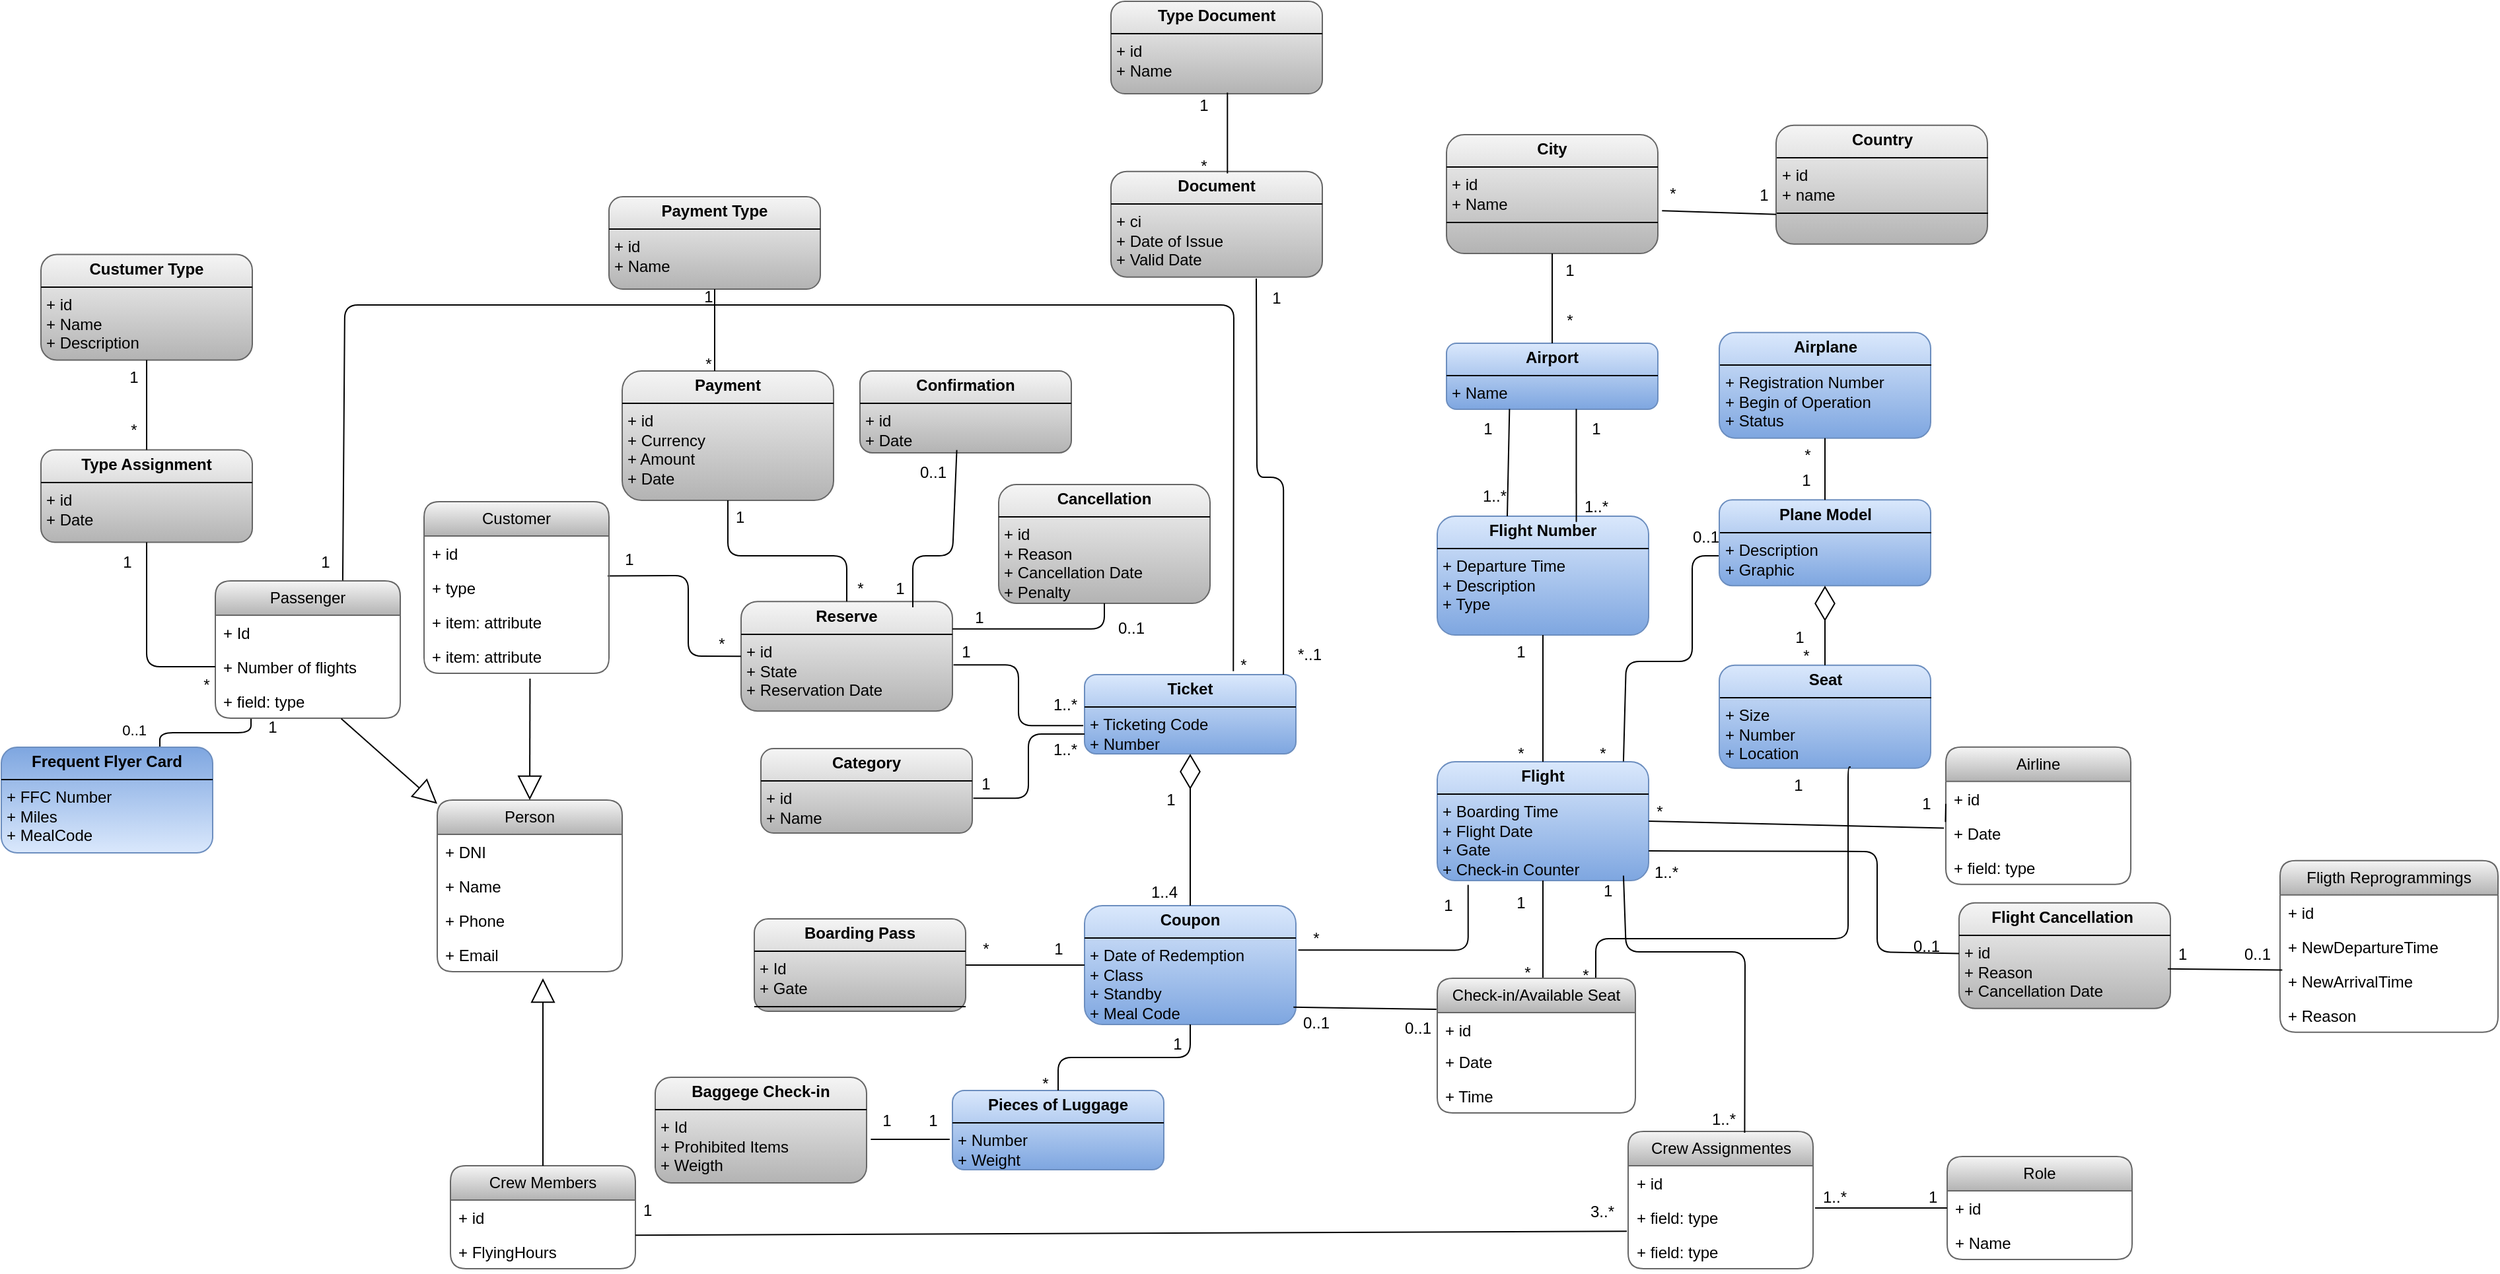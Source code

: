<mxfile version="24.7.8">
  <diagram name="Page-1" id="GYt-aJJ-jVVPIxc6knk6">
    <mxGraphModel dx="4417" dy="1987" grid="1" gridSize="10" guides="1" tooltips="1" connect="1" arrows="1" fold="1" page="1" pageScale="1" pageWidth="850" pageHeight="1100" math="0" shadow="0">
      <root>
        <mxCell id="0" />
        <mxCell id="1" parent="0" />
        <mxCell id="VLrxsNaVs1hE1eF33SKw-1" value="&lt;p style=&quot;margin:0px;margin-top:4px;text-align:center;&quot;&gt;&lt;b&gt;Ticket&lt;/b&gt;&lt;/p&gt;&lt;hr size=&quot;1&quot; style=&quot;border-style:solid;&quot;&gt;&lt;p style=&quot;margin:0px;margin-left:4px;&quot;&gt;+ Ticketing Code&lt;/p&gt;&lt;p style=&quot;margin:0px;margin-left:4px;&quot;&gt;+ Number&lt;/p&gt;&lt;hr size=&quot;1&quot; style=&quot;border-style:solid;&quot;&gt;&lt;p style=&quot;margin:0px;margin-left:4px;&quot;&gt;&lt;br&gt;&lt;/p&gt;" style="verticalAlign=top;align=left;overflow=fill;html=1;whiteSpace=wrap;fillColor=#dae8fc;rounded=1;gradientColor=#7ea6e0;strokeColor=#6c8ebf;" parent="1" vertex="1">
          <mxGeometry x="-1240" y="410" width="160" height="60" as="geometry" />
        </mxCell>
        <mxCell id="VLrxsNaVs1hE1eF33SKw-2" value="&lt;p style=&quot;margin:0px;margin-top:4px;text-align:center;&quot;&gt;&lt;b&gt;Coupon&lt;/b&gt;&lt;/p&gt;&lt;hr size=&quot;1&quot; style=&quot;border-style:solid;&quot;&gt;&lt;p style=&quot;margin:0px;margin-left:4px;&quot;&gt;+ Date of Redemption&lt;/p&gt;&lt;p style=&quot;margin:0px;margin-left:4px;&quot;&gt;+ Class&lt;/p&gt;&lt;p style=&quot;margin:0px;margin-left:4px;&quot;&gt;+ Standby&lt;/p&gt;&lt;p style=&quot;margin:0px;margin-left:4px;&quot;&gt;+ Meal Code&lt;/p&gt;&lt;hr size=&quot;1&quot; style=&quot;border-style:solid;&quot;&gt;&lt;p style=&quot;margin:0px;margin-left:4px;&quot;&gt;&lt;br&gt;&lt;/p&gt;" style="verticalAlign=top;align=left;overflow=fill;html=1;whiteSpace=wrap;fillColor=#dae8fc;rounded=1;gradientColor=#7ea6e0;strokeColor=#6c8ebf;" parent="1" vertex="1">
          <mxGeometry x="-1240" y="585" width="160" height="90" as="geometry" />
        </mxCell>
        <mxCell id="VLrxsNaVs1hE1eF33SKw-3" value="&lt;p style=&quot;margin:0px;margin-top:4px;text-align:center;&quot;&gt;&lt;b&gt;Pieces of Luggage&lt;/b&gt;&lt;/p&gt;&lt;hr size=&quot;1&quot; style=&quot;border-style:solid;&quot;&gt;&lt;p style=&quot;margin:0px;margin-left:4px;&quot;&gt;+ Number&lt;/p&gt;&lt;p style=&quot;margin:0px;margin-left:4px;&quot;&gt;+ Weight&lt;/p&gt;&lt;hr size=&quot;1&quot; style=&quot;border-style:solid;&quot;&gt;&lt;p style=&quot;margin:0px;margin-left:4px;&quot;&gt;&lt;br&gt;&lt;/p&gt;" style="verticalAlign=top;align=left;overflow=fill;html=1;whiteSpace=wrap;fillColor=#dae8fc;rounded=1;gradientColor=#7ea6e0;strokeColor=#6c8ebf;" parent="1" vertex="1">
          <mxGeometry x="-1340" y="725" width="160" height="60" as="geometry" />
        </mxCell>
        <mxCell id="VLrxsNaVs1hE1eF33SKw-4" value="" style="endArrow=diamondThin;endFill=0;endSize=24;html=1;rounded=1;entryX=0.5;entryY=1;entryDx=0;entryDy=0;exitX=0.5;exitY=0;exitDx=0;exitDy=0;" parent="1" source="VLrxsNaVs1hE1eF33SKw-2" target="VLrxsNaVs1hE1eF33SKw-1" edge="1">
          <mxGeometry width="160" relative="1" as="geometry">
            <mxPoint x="-1160" y="550" as="sourcePoint" />
            <mxPoint x="-1000" y="550" as="targetPoint" />
          </mxGeometry>
        </mxCell>
        <mxCell id="VLrxsNaVs1hE1eF33SKw-5" value="1" style="text;html=1;align=center;verticalAlign=middle;resizable=0;points=[];autosize=1;strokeColor=none;fillColor=none;rounded=1;" parent="1" vertex="1">
          <mxGeometry x="-1190" y="490" width="30" height="30" as="geometry" />
        </mxCell>
        <mxCell id="VLrxsNaVs1hE1eF33SKw-6" value="" style="endArrow=none;html=1;edgeStyle=orthogonalEdgeStyle;rounded=1;entryX=0.5;entryY=0;entryDx=0;entryDy=0;exitX=0.5;exitY=1;exitDx=0;exitDy=0;" parent="1" source="VLrxsNaVs1hE1eF33SKw-2" target="VLrxsNaVs1hE1eF33SKw-3" edge="1">
          <mxGeometry relative="1" as="geometry">
            <mxPoint x="-1170" y="750" as="sourcePoint" />
            <mxPoint x="-1010" y="750" as="targetPoint" />
          </mxGeometry>
        </mxCell>
        <mxCell id="VLrxsNaVs1hE1eF33SKw-7" value="*" style="text;html=1;align=center;verticalAlign=middle;resizable=0;points=[];autosize=1;strokeColor=none;fillColor=none;rounded=1;arcSize=0;" parent="1" vertex="1">
          <mxGeometry x="-1425" y="329.75" width="30" height="30" as="geometry" />
        </mxCell>
        <mxCell id="VLrxsNaVs1hE1eF33SKw-8" value="" style="endArrow=none;html=1;edgeStyle=orthogonalEdgeStyle;rounded=1;exitX=0.193;exitY=1;exitDx=0;exitDy=0;entryX=0.75;entryY=0;entryDx=0;entryDy=0;exitPerimeter=0;" parent="1" source="VLrxsNaVs1hE1eF33SKw-156" target="VLrxsNaVs1hE1eF33SKw-97" edge="1">
          <mxGeometry relative="1" as="geometry">
            <mxPoint x="-1730" y="91" as="sourcePoint" />
            <mxPoint x="-1869.96" y="533" as="targetPoint" />
          </mxGeometry>
        </mxCell>
        <mxCell id="VLrxsNaVs1hE1eF33SKw-9" value="0..1" style="edgeLabel;resizable=0;html=1;align=right;verticalAlign=bottom;rounded=1;" parent="VLrxsNaVs1hE1eF33SKw-8" connectable="0" vertex="1">
          <mxGeometry x="1" relative="1" as="geometry">
            <mxPoint x="-10" y="-4" as="offset" />
          </mxGeometry>
        </mxCell>
        <mxCell id="VLrxsNaVs1hE1eF33SKw-10" value="1" style="text;html=1;align=center;verticalAlign=middle;resizable=0;points=[];autosize=1;strokeColor=none;fillColor=none;rounded=1;" parent="1" vertex="1">
          <mxGeometry x="-1185" y="675" width="30" height="30" as="geometry" />
        </mxCell>
        <mxCell id="VLrxsNaVs1hE1eF33SKw-11" value="*" style="text;html=1;align=center;verticalAlign=middle;resizable=0;points=[];autosize=1;strokeColor=none;fillColor=none;rounded=1;" parent="1" vertex="1">
          <mxGeometry x="-1285" y="705" width="30" height="30" as="geometry" />
        </mxCell>
        <mxCell id="VLrxsNaVs1hE1eF33SKw-12" value="&lt;p style=&quot;margin:0px;margin-top:4px;text-align:center;&quot;&gt;&lt;b&gt;Airport&lt;/b&gt;&lt;/p&gt;&lt;hr size=&quot;1&quot; style=&quot;border-style:solid;&quot;&gt;&lt;p style=&quot;margin:0px;margin-left:4px;&quot;&gt;+ Name&lt;/p&gt;&lt;hr size=&quot;1&quot; style=&quot;border-style:solid;&quot;&gt;&lt;p style=&quot;margin:0px;margin-left:4px;&quot;&gt;&lt;br&gt;&lt;/p&gt;" style="verticalAlign=top;align=left;overflow=fill;html=1;whiteSpace=wrap;fillColor=#dae8fc;rounded=1;gradientColor=#7ea6e0;strokeColor=#6c8ebf;" parent="1" vertex="1">
          <mxGeometry x="-966" y="159" width="160" height="50" as="geometry" />
        </mxCell>
        <mxCell id="VLrxsNaVs1hE1eF33SKw-13" value="&lt;p style=&quot;margin:0px;margin-top:4px;text-align:center;&quot;&gt;&lt;b&gt;Flight Number&lt;/b&gt;&lt;/p&gt;&lt;hr size=&quot;1&quot; style=&quot;border-style:solid;&quot;&gt;&lt;p style=&quot;margin:0px;margin-left:4px;&quot;&gt;+ Departure Time&lt;/p&gt;&lt;p style=&quot;margin:0px;margin-left:4px;&quot;&gt;+ Description&lt;/p&gt;&lt;p style=&quot;margin:0px;margin-left:4px;&quot;&gt;+ Type&amp;nbsp;&lt;/p&gt;&lt;p style=&quot;margin:0px;margin-left:4px;&quot;&gt;&lt;/p&gt;&lt;p style=&quot;margin:0px;margin-left:4px;&quot;&gt;&lt;br&gt;&lt;/p&gt;" style="verticalAlign=top;align=left;overflow=fill;html=1;whiteSpace=wrap;fillColor=#dae8fc;rounded=1;gradientColor=#7ea6e0;strokeColor=#6c8ebf;" parent="1" vertex="1">
          <mxGeometry x="-973" y="290" width="160" height="90" as="geometry" />
        </mxCell>
        <mxCell id="VLrxsNaVs1hE1eF33SKw-14" value="&lt;p style=&quot;margin:0px;margin-top:4px;text-align:center;&quot;&gt;&lt;b&gt;Flight&lt;/b&gt;&lt;/p&gt;&lt;hr size=&quot;1&quot; style=&quot;border-style:solid;&quot;&gt;&lt;p style=&quot;margin:0px;margin-left:4px;&quot;&gt;+ Boarding Time&lt;/p&gt;&lt;p style=&quot;margin:0px;margin-left:4px;&quot;&gt;+ Flight Date&lt;/p&gt;&lt;p style=&quot;margin:0px;margin-left:4px;&quot;&gt;+ Gate&amp;nbsp;&lt;/p&gt;&lt;p style=&quot;margin:0px;margin-left:4px;&quot;&gt;+ Check-in Counter&lt;/p&gt;&lt;hr size=&quot;1&quot; style=&quot;border-style:solid;&quot;&gt;&lt;p style=&quot;margin:0px;margin-left:4px;&quot;&gt;&lt;br&gt;&lt;/p&gt;" style="verticalAlign=top;align=left;overflow=fill;html=1;whiteSpace=wrap;fillColor=#dae8fc;rounded=1;gradientColor=#7ea6e0;strokeColor=#6c8ebf;" parent="1" vertex="1">
          <mxGeometry x="-973" y="476" width="160" height="90" as="geometry" />
        </mxCell>
        <mxCell id="VLrxsNaVs1hE1eF33SKw-16" value="" style="endArrow=none;html=1;edgeStyle=orthogonalEdgeStyle;rounded=1;exitX=0.5;exitY=1;exitDx=0;exitDy=0;entryX=0.5;entryY=0;entryDx=0;entryDy=0;" parent="1" source="VLrxsNaVs1hE1eF33SKw-13" target="VLrxsNaVs1hE1eF33SKw-14" edge="1">
          <mxGeometry relative="1" as="geometry">
            <mxPoint x="-1093" y="500" as="sourcePoint" />
            <mxPoint x="-933" y="500" as="targetPoint" />
          </mxGeometry>
        </mxCell>
        <mxCell id="VLrxsNaVs1hE1eF33SKw-17" value="" style="endArrow=none;html=1;edgeStyle=orthogonalEdgeStyle;rounded=1;exitX=1.011;exitY=0.374;exitDx=0;exitDy=0;exitPerimeter=0;entryX=0.146;entryY=1.036;entryDx=0;entryDy=0;entryPerimeter=0;" parent="1" source="VLrxsNaVs1hE1eF33SKw-2" target="VLrxsNaVs1hE1eF33SKw-14" edge="1">
          <mxGeometry relative="1" as="geometry">
            <mxPoint x="-960" y="550" as="sourcePoint" />
            <mxPoint x="-800" y="550" as="targetPoint" />
          </mxGeometry>
        </mxCell>
        <mxCell id="VLrxsNaVs1hE1eF33SKw-18" value="" style="endArrow=none;html=1;edgeStyle=orthogonalEdgeStyle;rounded=1;exitX=0.5;exitY=1;exitDx=0;exitDy=0;entryX=0.5;entryY=0;entryDx=0;entryDy=0;" parent="1" source="VLrxsNaVs1hE1eF33SKw-14" edge="1">
          <mxGeometry relative="1" as="geometry">
            <mxPoint x="-960" y="550" as="sourcePoint" />
            <mxPoint x="-893" y="643" as="targetPoint" />
          </mxGeometry>
        </mxCell>
        <mxCell id="VLrxsNaVs1hE1eF33SKw-19" value="1" style="text;html=1;align=center;verticalAlign=middle;resizable=0;points=[];autosize=1;strokeColor=none;fillColor=none;rounded=1;arcSize=36;" parent="1" vertex="1">
          <mxGeometry x="-950" y="209" width="30" height="30" as="geometry" />
        </mxCell>
        <mxCell id="VLrxsNaVs1hE1eF33SKw-20" value="1..*" style="text;html=1;align=center;verticalAlign=middle;resizable=0;points=[];autosize=1;strokeColor=none;fillColor=none;rounded=1;" parent="1" vertex="1">
          <mxGeometry x="-950" y="260" width="40" height="30" as="geometry" />
        </mxCell>
        <mxCell id="VLrxsNaVs1hE1eF33SKw-21" value="1" style="text;html=1;align=center;verticalAlign=middle;resizable=0;points=[];autosize=1;strokeColor=none;fillColor=none;rounded=1;" parent="1" vertex="1">
          <mxGeometry x="-868" y="209" width="30" height="30" as="geometry" />
        </mxCell>
        <mxCell id="VLrxsNaVs1hE1eF33SKw-22" value="1..*" style="text;html=1;align=center;verticalAlign=middle;resizable=0;points=[];autosize=1;strokeColor=none;fillColor=none;rounded=1;" parent="1" vertex="1">
          <mxGeometry x="-873" y="268" width="40" height="30" as="geometry" />
        </mxCell>
        <mxCell id="VLrxsNaVs1hE1eF33SKw-23" value="1" style="text;html=1;align=center;verticalAlign=middle;resizable=0;points=[];autosize=1;strokeColor=none;fillColor=none;rounded=1;" parent="1" vertex="1">
          <mxGeometry x="-925" y="378" width="30" height="30" as="geometry" />
        </mxCell>
        <mxCell id="VLrxsNaVs1hE1eF33SKw-24" value="*" style="text;html=1;align=center;verticalAlign=middle;resizable=0;points=[];autosize=1;strokeColor=none;fillColor=none;rounded=1;" parent="1" vertex="1">
          <mxGeometry x="-925" y="455" width="30" height="30" as="geometry" />
        </mxCell>
        <mxCell id="VLrxsNaVs1hE1eF33SKw-25" value="1" style="text;html=1;align=center;verticalAlign=middle;resizable=0;points=[];autosize=1;strokeColor=none;fillColor=none;rounded=1;" parent="1" vertex="1">
          <mxGeometry x="-980" y="570" width="30" height="30" as="geometry" />
        </mxCell>
        <mxCell id="VLrxsNaVs1hE1eF33SKw-26" value="*" style="text;html=1;align=center;verticalAlign=middle;resizable=0;points=[];autosize=1;strokeColor=none;fillColor=none;rounded=1;" parent="1" vertex="1">
          <mxGeometry x="-1080" y="595" width="30" height="30" as="geometry" />
        </mxCell>
        <mxCell id="VLrxsNaVs1hE1eF33SKw-27" value="0..1" style="text;html=1;align=center;verticalAlign=middle;resizable=0;points=[];autosize=1;strokeColor=none;fillColor=none;rounded=1;" parent="1" vertex="1">
          <mxGeometry x="-1085" y="659" width="40" height="30" as="geometry" />
        </mxCell>
        <mxCell id="VLrxsNaVs1hE1eF33SKw-28" value="0..1" style="text;html=1;align=center;verticalAlign=middle;resizable=0;points=[];autosize=1;strokeColor=none;fillColor=none;rounded=1;" parent="1" vertex="1">
          <mxGeometry x="-1008" y="663" width="40" height="30" as="geometry" />
        </mxCell>
        <mxCell id="VLrxsNaVs1hE1eF33SKw-29" value="1" style="text;html=1;align=center;verticalAlign=middle;resizable=0;points=[];autosize=1;strokeColor=none;fillColor=none;rounded=1;" parent="1" vertex="1">
          <mxGeometry x="-925" y="568" width="30" height="30" as="geometry" />
        </mxCell>
        <mxCell id="VLrxsNaVs1hE1eF33SKw-30" value="*" style="text;html=1;align=center;verticalAlign=middle;resizable=0;points=[];autosize=1;strokeColor=none;fillColor=none;rounded=1;" parent="1" vertex="1">
          <mxGeometry x="-920" y="621" width="30" height="30" as="geometry" />
        </mxCell>
        <mxCell id="VLrxsNaVs1hE1eF33SKw-31" value="&lt;p style=&quot;margin:0px;margin-top:4px;text-align:center;&quot;&gt;&lt;b&gt;Airplane&lt;/b&gt;&lt;/p&gt;&lt;hr size=&quot;1&quot; style=&quot;border-style:solid;&quot;&gt;&lt;p style=&quot;margin:0px;margin-left:4px;&quot;&gt;+ Registration Number&lt;/p&gt;&lt;p style=&quot;margin:0px;margin-left:4px;&quot;&gt;+ Begin of Operation&amp;nbsp;&lt;/p&gt;&lt;p style=&quot;margin:0px;margin-left:4px;&quot;&gt;+ Status&lt;/p&gt;&lt;hr size=&quot;1&quot; style=&quot;border-style:solid;&quot;&gt;&lt;p style=&quot;margin:0px;margin-left:4px;&quot;&gt;&lt;br&gt;&lt;/p&gt;" style="verticalAlign=top;align=left;overflow=fill;html=1;whiteSpace=wrap;fillColor=#dae8fc;rounded=1;gradientColor=#7ea6e0;strokeColor=#6c8ebf;" parent="1" vertex="1">
          <mxGeometry x="-759.5" y="150.87" width="160" height="80" as="geometry" />
        </mxCell>
        <mxCell id="VLrxsNaVs1hE1eF33SKw-32" value="&lt;p style=&quot;margin:0px;margin-top:4px;text-align:center;&quot;&gt;&lt;b&gt;Plane Model&lt;/b&gt;&lt;/p&gt;&lt;hr size=&quot;1&quot; style=&quot;border-style:solid;&quot;&gt;&lt;p style=&quot;margin:0px;margin-left:4px;&quot;&gt;+ Description&lt;/p&gt;&lt;p style=&quot;margin:0px;margin-left:4px;&quot;&gt;+ Graphic&lt;/p&gt;&lt;hr size=&quot;1&quot; style=&quot;border-style:solid;&quot;&gt;&lt;p style=&quot;margin:0px;margin-left:4px;&quot;&gt;&lt;br&gt;&lt;/p&gt;" style="verticalAlign=top;align=left;overflow=fill;html=1;whiteSpace=wrap;fillColor=#dae8fc;rounded=1;gradientColor=#7ea6e0;strokeColor=#6c8ebf;" parent="1" vertex="1">
          <mxGeometry x="-759.5" y="277.62" width="160" height="65" as="geometry" />
        </mxCell>
        <mxCell id="VLrxsNaVs1hE1eF33SKw-33" value="&lt;p style=&quot;margin:0px;margin-top:4px;text-align:center;&quot;&gt;&lt;b&gt;Seat&lt;/b&gt;&lt;/p&gt;&lt;hr size=&quot;1&quot; style=&quot;border-style:solid;&quot;&gt;&lt;p style=&quot;margin:0px;margin-left:4px;&quot;&gt;+ Size&lt;/p&gt;&lt;p style=&quot;margin:0px;margin-left:4px;&quot;&gt;+ Number&amp;nbsp;&lt;/p&gt;&lt;p style=&quot;margin:0px;margin-left:4px;&quot;&gt;+ Location&lt;/p&gt;&lt;hr size=&quot;1&quot; style=&quot;border-style:solid;&quot;&gt;&lt;p style=&quot;margin:0px;margin-left:4px;&quot;&gt;&lt;br&gt;&lt;/p&gt;" style="verticalAlign=top;align=left;overflow=fill;html=1;whiteSpace=wrap;fillColor=#dae8fc;rounded=1;gradientColor=#7ea6e0;strokeColor=#6c8ebf;" parent="1" vertex="1">
          <mxGeometry x="-759.5" y="402.87" width="160" height="78" as="geometry" />
        </mxCell>
        <mxCell id="VLrxsNaVs1hE1eF33SKw-34" value="" style="endArrow=none;html=1;edgeStyle=orthogonalEdgeStyle;rounded=1;exitX=0.5;exitY=0;exitDx=0;exitDy=0;entryX=0.5;entryY=1;entryDx=0;entryDy=0;" parent="1" source="VLrxsNaVs1hE1eF33SKw-32" target="VLrxsNaVs1hE1eF33SKw-31" edge="1">
          <mxGeometry relative="1" as="geometry">
            <mxPoint x="-820.5" y="322.87" as="sourcePoint" />
            <mxPoint x="-660.5" y="322.87" as="targetPoint" />
          </mxGeometry>
        </mxCell>
        <mxCell id="VLrxsNaVs1hE1eF33SKw-35" value="" style="endArrow=diamondThin;endFill=0;endSize=24;html=1;rounded=1;entryX=0.5;entryY=1;entryDx=0;entryDy=0;exitX=0.5;exitY=0;exitDx=0;exitDy=0;" parent="1" source="VLrxsNaVs1hE1eF33SKw-33" target="VLrxsNaVs1hE1eF33SKw-32" edge="1">
          <mxGeometry width="160" relative="1" as="geometry">
            <mxPoint x="-793.5" y="444.87" as="sourcePoint" />
            <mxPoint x="-633.5" y="444.87" as="targetPoint" />
          </mxGeometry>
        </mxCell>
        <mxCell id="VLrxsNaVs1hE1eF33SKw-36" value="" style="endArrow=none;html=1;edgeStyle=orthogonalEdgeStyle;rounded=1;exitX=0.75;exitY=0;exitDx=0;exitDy=0;" parent="1" edge="1">
          <mxGeometry relative="1" as="geometry">
            <mxPoint x="-853" y="643" as="sourcePoint" />
            <mxPoint x="-660" y="480" as="targetPoint" />
            <Array as="points">
              <mxPoint x="-853" y="610" />
              <mxPoint x="-662" y="610" />
              <mxPoint x="-662" y="480" />
            </Array>
          </mxGeometry>
        </mxCell>
        <mxCell id="VLrxsNaVs1hE1eF33SKw-39" value="0..1" style="text;html=1;align=center;verticalAlign=middle;resizable=0;points=[];autosize=1;strokeColor=none;fillColor=none;rounded=1;" parent="1" vertex="1">
          <mxGeometry x="-790" y="290.87" width="40" height="30" as="geometry" />
        </mxCell>
        <mxCell id="VLrxsNaVs1hE1eF33SKw-40" value="*" style="text;html=1;align=center;verticalAlign=middle;resizable=0;points=[];autosize=1;strokeColor=none;fillColor=none;rounded=1;" parent="1" vertex="1">
          <mxGeometry x="-704.5" y="230.87" width="23" height="26" as="geometry" />
        </mxCell>
        <mxCell id="VLrxsNaVs1hE1eF33SKw-41" value="1" style="text;html=1;align=center;verticalAlign=middle;resizable=0;points=[];autosize=1;strokeColor=none;fillColor=none;rounded=1;" parent="1" vertex="1">
          <mxGeometry x="-706.5" y="249.87" width="25" height="26" as="geometry" />
        </mxCell>
        <mxCell id="VLrxsNaVs1hE1eF33SKw-42" value="1" style="text;html=1;align=center;verticalAlign=middle;resizable=0;points=[];autosize=1;strokeColor=none;fillColor=none;rounded=1;" parent="1" vertex="1">
          <mxGeometry x="-711.5" y="368.87" width="25" height="26" as="geometry" />
        </mxCell>
        <mxCell id="VLrxsNaVs1hE1eF33SKw-43" value="*" style="text;html=1;align=center;verticalAlign=middle;resizable=0;points=[];autosize=1;strokeColor=none;fillColor=none;rounded=1;" parent="1" vertex="1">
          <mxGeometry x="-705.5" y="382.87" width="23" height="26" as="geometry" />
        </mxCell>
        <mxCell id="VLrxsNaVs1hE1eF33SKw-44" value="1" style="text;html=1;align=center;verticalAlign=middle;resizable=0;points=[];autosize=1;strokeColor=none;fillColor=none;rounded=1;arcSize=50;" parent="1" vertex="1">
          <mxGeometry x="-713" y="480.87" width="25" height="26" as="geometry" />
        </mxCell>
        <mxCell id="VLrxsNaVs1hE1eF33SKw-45" value="*" style="text;html=1;align=center;verticalAlign=middle;resizable=0;points=[];autosize=1;strokeColor=none;fillColor=none;rounded=1;arcSize=25;" parent="1" vertex="1">
          <mxGeometry x="-873" y="625" width="23" height="26" as="geometry" />
        </mxCell>
        <mxCell id="VLrxsNaVs1hE1eF33SKw-46" value="&lt;p style=&quot;margin:0px;margin-top:4px;text-align:center;&quot;&gt;&lt;b&gt;Boarding Pass&lt;/b&gt;&lt;/p&gt;&lt;hr size=&quot;1&quot; style=&quot;border-style:solid;&quot;&gt;&lt;p style=&quot;margin:0px;margin-left:4px;&quot;&gt;+ Id&amp;nbsp;&lt;/p&gt;&lt;p style=&quot;margin:0px;margin-left:4px;&quot;&gt;+ Gate&lt;/p&gt;&lt;hr size=&quot;1&quot; style=&quot;border-style:solid;&quot;&gt;&lt;p style=&quot;margin:0px;margin-left:4px;&quot;&gt;&lt;br&gt;&lt;/p&gt;" style="verticalAlign=top;align=left;overflow=fill;html=1;whiteSpace=wrap;fillColor=#f5f5f5;rounded=1;gradientColor=#b3b3b3;strokeColor=#666666;" parent="1" vertex="1">
          <mxGeometry x="-1490" y="595" width="160" height="70" as="geometry" />
        </mxCell>
        <mxCell id="VLrxsNaVs1hE1eF33SKw-47" style="edgeStyle=orthogonalEdgeStyle;rounded=1;orthogonalLoop=1;jettySize=auto;html=1;exitX=0.5;exitY=1;exitDx=0;exitDy=0;" parent="1" source="VLrxsNaVs1hE1eF33SKw-46" target="VLrxsNaVs1hE1eF33SKw-46" edge="1">
          <mxGeometry relative="1" as="geometry" />
        </mxCell>
        <mxCell id="VLrxsNaVs1hE1eF33SKw-48" value="&lt;p style=&quot;margin:0px;margin-top:4px;text-align:center;&quot;&gt;&lt;b&gt;Baggege Check-in&lt;/b&gt;&lt;/p&gt;&lt;hr size=&quot;1&quot; style=&quot;border-style:solid;&quot;&gt;&lt;p style=&quot;margin:0px;margin-left:4px;&quot;&gt;+ Id&lt;/p&gt;&lt;p style=&quot;margin:0px;margin-left:4px;&quot;&gt;+ Prohibited Items&lt;/p&gt;&lt;p style=&quot;margin:0px;margin-left:4px;&quot;&gt;+ Weigth&lt;/p&gt;&lt;hr size=&quot;1&quot; style=&quot;border-style:solid;&quot;&gt;&lt;p style=&quot;margin:0px;margin-left:4px;&quot;&gt;&lt;br&gt;&lt;/p&gt;&lt;p style=&quot;margin:0px;margin-left:4px;&quot;&gt;&lt;br&gt;&lt;/p&gt;" style="verticalAlign=top;align=left;overflow=fill;html=1;whiteSpace=wrap;fillColor=#f5f5f5;rounded=1;gradientColor=#b3b3b3;strokeColor=#666666;" parent="1" vertex="1">
          <mxGeometry x="-1565" y="715" width="160" height="80" as="geometry" />
        </mxCell>
        <mxCell id="VLrxsNaVs1hE1eF33SKw-49" value="" style="endArrow=none;html=1;edgeStyle=orthogonalEdgeStyle;rounded=1;exitX=1;exitY=0.5;exitDx=0;exitDy=0;entryX=0;entryY=0.5;entryDx=0;entryDy=0;" parent="1" source="VLrxsNaVs1hE1eF33SKw-46" target="VLrxsNaVs1hE1eF33SKw-2" edge="1">
          <mxGeometry relative="1" as="geometry">
            <mxPoint x="-1410" y="735" as="sourcePoint" />
            <mxPoint x="-1250" y="735" as="targetPoint" />
          </mxGeometry>
        </mxCell>
        <mxCell id="VLrxsNaVs1hE1eF33SKw-50" value="" style="endArrow=none;html=1;edgeStyle=orthogonalEdgeStyle;rounded=1;exitX=1.02;exitY=0.587;exitDx=0;exitDy=0;exitPerimeter=0;entryX=-0.013;entryY=0.616;entryDx=0;entryDy=0;entryPerimeter=0;" parent="1" source="VLrxsNaVs1hE1eF33SKw-48" target="VLrxsNaVs1hE1eF33SKw-3" edge="1">
          <mxGeometry relative="1" as="geometry">
            <mxPoint x="-1510" y="705" as="sourcePoint" />
            <mxPoint x="-1350" y="705" as="targetPoint" />
          </mxGeometry>
        </mxCell>
        <mxCell id="VLrxsNaVs1hE1eF33SKw-51" value="1" style="text;html=1;align=center;verticalAlign=middle;resizable=0;points=[];autosize=1;strokeColor=none;fillColor=none;rounded=1;" parent="1" vertex="1">
          <mxGeometry x="-1405" y="733" width="30" height="30" as="geometry" />
        </mxCell>
        <mxCell id="VLrxsNaVs1hE1eF33SKw-52" value="1" style="text;html=1;align=center;verticalAlign=middle;resizable=0;points=[];autosize=1;strokeColor=none;fillColor=none;rounded=1;" parent="1" vertex="1">
          <mxGeometry x="-1370" y="733" width="30" height="30" as="geometry" />
        </mxCell>
        <mxCell id="VLrxsNaVs1hE1eF33SKw-53" value="*" style="text;html=1;align=center;verticalAlign=middle;resizable=0;points=[];autosize=1;strokeColor=none;fillColor=none;rounded=1;" parent="1" vertex="1">
          <mxGeometry x="-1330" y="603" width="30" height="30" as="geometry" />
        </mxCell>
        <mxCell id="VLrxsNaVs1hE1eF33SKw-54" value="1" style="text;html=1;align=center;verticalAlign=middle;resizable=0;points=[];autosize=1;strokeColor=none;fillColor=none;rounded=1;" parent="1" vertex="1">
          <mxGeometry x="-1275" y="603" width="30" height="30" as="geometry" />
        </mxCell>
        <mxCell id="VLrxsNaVs1hE1eF33SKw-55" value="&lt;p style=&quot;margin:0px;margin-top:4px;text-align:center;&quot;&gt;&lt;b&gt;City&lt;/b&gt;&lt;/p&gt;&lt;hr size=&quot;1&quot; style=&quot;border-style:solid;&quot;&gt;&lt;p style=&quot;margin:0px;margin-left:4px;&quot;&gt;+ id&amp;nbsp;&lt;/p&gt;&lt;p style=&quot;margin:0px;margin-left:4px;&quot;&gt;+ Name&lt;/p&gt;&lt;hr size=&quot;1&quot; style=&quot;border-style:solid;&quot;&gt;&lt;p style=&quot;margin:0px;margin-left:4px;&quot;&gt;&lt;br&gt;&lt;/p&gt;" style="verticalAlign=top;align=left;overflow=fill;html=1;whiteSpace=wrap;fillColor=#f5f5f5;rounded=1;gradientColor=#b3b3b3;strokeColor=#666666;" parent="1" vertex="1">
          <mxGeometry x="-966" y="1" width="160" height="90" as="geometry" />
        </mxCell>
        <mxCell id="VLrxsNaVs1hE1eF33SKw-56" value="&lt;p style=&quot;margin:0px;margin-top:4px;text-align:center;&quot;&gt;&lt;b&gt;Country&lt;/b&gt;&lt;/p&gt;&lt;hr size=&quot;1&quot; style=&quot;border-style:solid;&quot;&gt;&lt;p style=&quot;margin:0px;margin-left:4px;&quot;&gt;+ id&lt;/p&gt;&lt;p style=&quot;margin:0px;margin-left:4px;&quot;&gt;+ name&lt;/p&gt;&lt;hr size=&quot;1&quot; style=&quot;border-style:solid;&quot;&gt;&lt;p style=&quot;margin:0px;margin-left:4px;&quot;&gt;&lt;br&gt;&lt;/p&gt;" style="verticalAlign=top;align=left;overflow=fill;html=1;whiteSpace=wrap;fillColor=#f5f5f5;rounded=1;gradientColor=#b3b3b3;strokeColor=#666666;" parent="1" vertex="1">
          <mxGeometry x="-716.5" y="-6.13" width="160" height="90" as="geometry" />
        </mxCell>
        <mxCell id="VLrxsNaVs1hE1eF33SKw-57" value="" style="endArrow=none;html=1;edgeStyle=orthogonalEdgeStyle;rounded=1;exitX=0.5;exitY=0;exitDx=0;exitDy=0;entryX=0.5;entryY=1;entryDx=0;entryDy=0;" parent="1" source="VLrxsNaVs1hE1eF33SKw-12" target="VLrxsNaVs1hE1eF33SKw-55" edge="1">
          <mxGeometry relative="1" as="geometry">
            <mxPoint x="-873" y="129" as="sourcePoint" />
            <mxPoint x="-713" y="129" as="targetPoint" />
          </mxGeometry>
        </mxCell>
        <mxCell id="VLrxsNaVs1hE1eF33SKw-58" value="*" style="text;html=1;align=center;verticalAlign=middle;resizable=0;points=[];autosize=1;strokeColor=none;fillColor=none;rounded=1;" parent="1" vertex="1">
          <mxGeometry x="-888" y="127" width="30" height="30" as="geometry" />
        </mxCell>
        <mxCell id="VLrxsNaVs1hE1eF33SKw-59" value="1" style="text;html=1;align=center;verticalAlign=middle;resizable=0;points=[];autosize=1;strokeColor=none;fillColor=none;rounded=1;" parent="1" vertex="1">
          <mxGeometry x="-888" y="89" width="30" height="30" as="geometry" />
        </mxCell>
        <mxCell id="VLrxsNaVs1hE1eF33SKw-60" value="*" style="text;html=1;align=center;verticalAlign=middle;resizable=0;points=[];autosize=1;strokeColor=none;fillColor=none;rounded=1;" parent="1" vertex="1">
          <mxGeometry x="-810" y="31" width="30" height="30" as="geometry" />
        </mxCell>
        <mxCell id="VLrxsNaVs1hE1eF33SKw-61" value="1" style="text;html=1;align=center;verticalAlign=middle;resizable=0;points=[];autosize=1;strokeColor=none;fillColor=none;rounded=1;" parent="1" vertex="1">
          <mxGeometry x="-741.5" y="31.74" width="30" height="30" as="geometry" />
        </mxCell>
        <mxCell id="VLrxsNaVs1hE1eF33SKw-62" value="&lt;p style=&quot;margin:0px;margin-top:4px;text-align:center;&quot;&gt;&lt;b&gt;Payment Type&lt;/b&gt;&lt;/p&gt;&lt;hr size=&quot;1&quot; style=&quot;border-style:solid;&quot;&gt;&lt;p style=&quot;margin:0px;margin-left:4px;&quot;&gt;+ id&lt;/p&gt;&lt;p style=&quot;margin:0px;margin-left:4px;&quot;&gt;+ Name&lt;/p&gt;&lt;p style=&quot;margin:0px;margin-left:4px;&quot;&gt;&lt;br&gt;&lt;/p&gt;&lt;hr size=&quot;1&quot; style=&quot;border-style:solid;&quot;&gt;&lt;p style=&quot;margin:0px;margin-left:4px;&quot;&gt;&lt;br&gt;&lt;/p&gt;" style="verticalAlign=top;align=left;overflow=fill;html=1;whiteSpace=wrap;fillColor=#f5f5f5;rounded=1;gradientColor=#b3b3b3;strokeColor=#666666;" parent="1" vertex="1">
          <mxGeometry x="-1600" y="48" width="160" height="70" as="geometry" />
        </mxCell>
        <mxCell id="VLrxsNaVs1hE1eF33SKw-63" value="&lt;p style=&quot;margin:0px;margin-top:4px;text-align:center;&quot;&gt;&lt;b&gt;Reserve&lt;/b&gt;&lt;/p&gt;&lt;hr size=&quot;1&quot; style=&quot;border-style:solid;&quot;&gt;&lt;p style=&quot;margin:0px;margin-left:4px;&quot;&gt;+ id&amp;nbsp;&lt;/p&gt;&lt;p style=&quot;margin:0px;margin-left:4px;&quot;&gt;+ State&lt;/p&gt;&lt;p style=&quot;margin:0px;margin-left:4px;&quot;&gt;+ Reservation Date&lt;/p&gt;&lt;p style=&quot;margin:0px;margin-left:4px;&quot;&gt;&lt;br&gt;&lt;/p&gt;&lt;p style=&quot;margin:0px;margin-left:4px;&quot;&gt;&lt;br&gt;&lt;/p&gt;" style="verticalAlign=top;align=left;overflow=fill;html=1;whiteSpace=wrap;fillColor=#f5f5f5;rounded=1;gradientColor=#b3b3b3;strokeColor=#666666;" parent="1" vertex="1">
          <mxGeometry x="-1500" y="354.63" width="160" height="83" as="geometry" />
        </mxCell>
        <mxCell id="VLrxsNaVs1hE1eF33SKw-64" value="&lt;p style=&quot;margin:0px;margin-top:4px;text-align:center;&quot;&gt;&lt;b&gt;Cancellation&lt;/b&gt;&lt;/p&gt;&lt;hr size=&quot;1&quot; style=&quot;border-style:solid;&quot;&gt;&lt;p style=&quot;margin:0px;margin-left:4px;&quot;&gt;+ id&amp;nbsp;&lt;/p&gt;&lt;p style=&quot;margin:0px;margin-left:4px;&quot;&gt;+ Reason&lt;/p&gt;&lt;p style=&quot;margin:0px;margin-left:4px;&quot;&gt;+ Cancellation Date&lt;/p&gt;&lt;p style=&quot;margin:0px;margin-left:4px;&quot;&gt;+ Penalty&lt;/p&gt;" style="verticalAlign=top;align=left;overflow=fill;html=1;whiteSpace=wrap;fillColor=#f5f5f5;rounded=1;gradientColor=#b3b3b3;strokeColor=#666666;" parent="1" vertex="1">
          <mxGeometry x="-1305" y="266" width="160" height="90" as="geometry" />
        </mxCell>
        <mxCell id="VLrxsNaVs1hE1eF33SKw-65" value="&lt;p style=&quot;margin:0px;margin-top:4px;text-align:center;&quot;&gt;&lt;b&gt;Payment&lt;/b&gt;&lt;/p&gt;&lt;hr size=&quot;1&quot; style=&quot;border-style:solid;&quot;&gt;&lt;p style=&quot;margin:0px;margin-left:4px;&quot;&gt;+ id&lt;/p&gt;&lt;p style=&quot;margin:0px;margin-left:4px;&quot;&gt;+ Currency&amp;nbsp;&lt;/p&gt;&lt;p style=&quot;margin:0px;margin-left:4px;&quot;&gt;+ Amount&lt;/p&gt;&lt;p style=&quot;margin:0px;margin-left:4px;&quot;&gt;+ Date&lt;/p&gt;" style="verticalAlign=top;align=left;overflow=fill;html=1;whiteSpace=wrap;fillColor=#f5f5f5;rounded=1;gradientColor=#b3b3b3;strokeColor=#666666;" parent="1" vertex="1">
          <mxGeometry x="-1590" y="180" width="160" height="98" as="geometry" />
        </mxCell>
        <mxCell id="VLrxsNaVs1hE1eF33SKw-66" value="&lt;p style=&quot;margin:0px;margin-top:4px;text-align:center;&quot;&gt;&lt;b&gt;Confirmation&lt;/b&gt;&lt;/p&gt;&lt;hr size=&quot;1&quot; style=&quot;border-style:solid;&quot;&gt;&lt;p style=&quot;margin:0px;margin-left:4px;&quot;&gt;+ id&lt;/p&gt;&lt;p style=&quot;margin:0px;margin-left:4px;&quot;&gt;+ Date&lt;/p&gt;&lt;p style=&quot;margin:0px;margin-left:4px;&quot;&gt;&lt;br&gt;&lt;/p&gt;" style="verticalAlign=top;align=left;overflow=fill;html=1;whiteSpace=wrap;fillColor=#f5f5f5;rounded=1;gradientColor=#b3b3b3;strokeColor=#666666;" parent="1" vertex="1">
          <mxGeometry x="-1410" y="180" width="160" height="62" as="geometry" />
        </mxCell>
        <mxCell id="VLrxsNaVs1hE1eF33SKw-67" value="" style="endArrow=none;html=1;edgeStyle=orthogonalEdgeStyle;rounded=1;exitX=1.005;exitY=0.578;exitDx=0;exitDy=0;exitPerimeter=0;entryX=-0.006;entryY=0.644;entryDx=0;entryDy=0;entryPerimeter=0;" parent="1" source="VLrxsNaVs1hE1eF33SKw-63" target="VLrxsNaVs1hE1eF33SKw-1" edge="1">
          <mxGeometry relative="1" as="geometry">
            <mxPoint x="-1320" y="490" as="sourcePoint" />
            <mxPoint x="-1220" y="480" as="targetPoint" />
          </mxGeometry>
        </mxCell>
        <mxCell id="VLrxsNaVs1hE1eF33SKw-68" value="" style="endArrow=none;html=1;edgeStyle=orthogonalEdgeStyle;rounded=1;exitX=1;exitY=0.25;exitDx=0;exitDy=0;entryX=0.5;entryY=1;entryDx=0;entryDy=0;" parent="1" source="VLrxsNaVs1hE1eF33SKw-63" target="VLrxsNaVs1hE1eF33SKw-64" edge="1">
          <mxGeometry relative="1" as="geometry">
            <mxPoint x="-1400" y="324.38" as="sourcePoint" />
            <mxPoint x="-1240" y="324.38" as="targetPoint" />
          </mxGeometry>
        </mxCell>
        <mxCell id="VLrxsNaVs1hE1eF33SKw-69" value="1" style="text;html=1;align=center;verticalAlign=middle;resizable=0;points=[];autosize=1;strokeColor=none;fillColor=none;rounded=1;" parent="1" vertex="1">
          <mxGeometry x="-1345" y="378" width="30" height="30" as="geometry" />
        </mxCell>
        <mxCell id="VLrxsNaVs1hE1eF33SKw-70" value="1..*" style="text;html=1;align=center;verticalAlign=middle;resizable=0;points=[];autosize=1;strokeColor=none;fillColor=none;rounded=1;" parent="1" vertex="1">
          <mxGeometry x="-1275" y="417.75" width="40" height="30" as="geometry" />
        </mxCell>
        <mxCell id="VLrxsNaVs1hE1eF33SKw-71" value="1" style="text;html=1;align=center;verticalAlign=middle;resizable=0;points=[];autosize=1;strokeColor=none;fillColor=none;rounded=1;" parent="1" vertex="1">
          <mxGeometry x="-1335" y="352" width="30" height="30" as="geometry" />
        </mxCell>
        <mxCell id="VLrxsNaVs1hE1eF33SKw-72" value="0..1" style="text;html=1;align=center;verticalAlign=middle;resizable=0;points=[];autosize=1;strokeColor=none;fillColor=none;rounded=1;" parent="1" vertex="1">
          <mxGeometry x="-1225" y="359.75" width="40" height="30" as="geometry" />
        </mxCell>
        <mxCell id="VLrxsNaVs1hE1eF33SKw-73" value="&lt;p style=&quot;margin:0px;margin-top:4px;text-align:center;&quot;&gt;&lt;b&gt;Category&lt;/b&gt;&lt;/p&gt;&lt;hr size=&quot;1&quot; style=&quot;border-style:solid;&quot;&gt;&lt;p style=&quot;margin:0px;margin-left:4px;&quot;&gt;+ id&amp;nbsp;&lt;/p&gt;&lt;p style=&quot;margin:0px;margin-left:4px;&quot;&gt;+ Name&lt;/p&gt;" style="verticalAlign=top;align=left;overflow=fill;html=1;whiteSpace=wrap;fillColor=#f5f5f5;rounded=1;gradientColor=#b3b3b3;strokeColor=#666666;" parent="1" vertex="1">
          <mxGeometry x="-1485" y="466" width="160" height="64" as="geometry" />
        </mxCell>
        <mxCell id="VLrxsNaVs1hE1eF33SKw-74" value="" style="endArrow=none;html=1;edgeStyle=orthogonalEdgeStyle;rounded=1;exitX=1.005;exitY=0.588;exitDx=0;exitDy=0;exitPerimeter=0;entryX=0;entryY=0.75;entryDx=0;entryDy=0;" parent="1" source="VLrxsNaVs1hE1eF33SKw-73" target="VLrxsNaVs1hE1eF33SKw-1" edge="1">
          <mxGeometry relative="1" as="geometry">
            <mxPoint x="-1305" y="500" as="sourcePoint" />
            <mxPoint x="-1230" y="470" as="targetPoint" />
          </mxGeometry>
        </mxCell>
        <mxCell id="VLrxsNaVs1hE1eF33SKw-75" value="1" style="text;html=1;align=center;verticalAlign=middle;resizable=0;points=[];autosize=1;strokeColor=none;fillColor=none;rounded=1;" parent="1" vertex="1">
          <mxGeometry x="-1330" y="478" width="30" height="30" as="geometry" />
        </mxCell>
        <mxCell id="VLrxsNaVs1hE1eF33SKw-76" value="1..*" style="text;html=1;align=center;verticalAlign=middle;resizable=0;points=[];autosize=1;strokeColor=none;fillColor=none;rounded=1;" parent="1" vertex="1">
          <mxGeometry x="-1275" y="452" width="40" height="30" as="geometry" />
        </mxCell>
        <mxCell id="VLrxsNaVs1hE1eF33SKw-77" value="1" style="text;html=1;align=center;verticalAlign=middle;resizable=0;points=[];autosize=1;strokeColor=none;fillColor=none;rounded=1;" parent="1" vertex="1">
          <mxGeometry x="-1395" y="329.75" width="30" height="30" as="geometry" />
        </mxCell>
        <mxCell id="VLrxsNaVs1hE1eF33SKw-78" value="0..1" style="text;html=1;align=center;verticalAlign=middle;resizable=0;points=[];autosize=1;strokeColor=none;fillColor=none;rounded=1;" parent="1" vertex="1">
          <mxGeometry x="-1375" y="242" width="40" height="30" as="geometry" />
        </mxCell>
        <mxCell id="VLrxsNaVs1hE1eF33SKw-79" value="1" style="text;html=1;align=center;verticalAlign=middle;resizable=0;points=[];autosize=1;strokeColor=none;fillColor=none;rounded=1;" parent="1" vertex="1">
          <mxGeometry x="-1540" y="108.87" width="30" height="30" as="geometry" />
        </mxCell>
        <mxCell id="VLrxsNaVs1hE1eF33SKw-80" value="*" style="text;html=1;align=center;verticalAlign=middle;resizable=0;points=[];autosize=1;strokeColor=none;fillColor=none;rounded=1;arcSize=49;" parent="1" vertex="1">
          <mxGeometry x="-1540" y="160" width="30" height="30" as="geometry" />
        </mxCell>
        <mxCell id="VLrxsNaVs1hE1eF33SKw-81" value="&lt;p style=&quot;margin:0px;margin-top:4px;text-align:center;&quot;&gt;&lt;b&gt;Type Assignment&lt;/b&gt;&lt;/p&gt;&lt;hr size=&quot;1&quot; style=&quot;border-style:solid;&quot;&gt;&lt;p style=&quot;margin:0px;margin-left:4px;&quot;&gt;+ id&amp;nbsp;&lt;/p&gt;&lt;p style=&quot;margin:0px;margin-left:4px;&quot;&gt;+ Date&lt;/p&gt;&lt;p style=&quot;margin:0px;margin-left:4px;&quot;&gt;&lt;br&gt;&lt;/p&gt;" style="verticalAlign=top;align=left;overflow=fill;html=1;whiteSpace=wrap;fillColor=#f5f5f5;rounded=1;gradientColor=#b3b3b3;strokeColor=#666666;" parent="1" vertex="1">
          <mxGeometry x="-2030" y="239.75" width="160" height="70" as="geometry" />
        </mxCell>
        <mxCell id="VLrxsNaVs1hE1eF33SKw-82" value="*" style="text;html=1;align=center;verticalAlign=middle;resizable=0;points=[];autosize=1;strokeColor=none;fillColor=none;rounded=1;" parent="1" vertex="1">
          <mxGeometry x="-1920" y="403" width="30" height="30" as="geometry" />
        </mxCell>
        <mxCell id="VLrxsNaVs1hE1eF33SKw-83" value="&lt;p style=&quot;margin:0px;margin-top:4px;text-align:center;&quot;&gt;&lt;b style=&quot;background-color: initial;&quot;&gt;Custumer Type&lt;/b&gt;&lt;/p&gt;&lt;hr size=&quot;1&quot; style=&quot;border-style:solid;&quot;&gt;&lt;p style=&quot;margin:0px;margin-left:4px;&quot;&gt;+ id&amp;nbsp;&lt;/p&gt;&lt;p style=&quot;margin:0px;margin-left:4px;&quot;&gt;+ Name&amp;nbsp;&lt;/p&gt;&lt;p style=&quot;margin:0px;margin-left:4px;&quot;&gt;+ Description&lt;/p&gt;" style="verticalAlign=top;align=left;overflow=fill;html=1;whiteSpace=wrap;fillColor=#f5f5f5;rounded=1;gradientColor=#b3b3b3;strokeColor=#666666;" parent="1" vertex="1">
          <mxGeometry x="-2030" y="91.75" width="160" height="80" as="geometry" />
        </mxCell>
        <mxCell id="VLrxsNaVs1hE1eF33SKw-84" value="" style="endArrow=none;html=1;edgeStyle=orthogonalEdgeStyle;rounded=1;exitX=0.5;exitY=0;exitDx=0;exitDy=0;entryX=0.5;entryY=1;entryDx=0;entryDy=0;" parent="1" source="VLrxsNaVs1hE1eF33SKw-81" target="VLrxsNaVs1hE1eF33SKw-83" edge="1">
          <mxGeometry relative="1" as="geometry">
            <mxPoint x="-1960" y="211.75" as="sourcePoint" />
            <mxPoint x="-1800" y="211.75" as="targetPoint" />
          </mxGeometry>
        </mxCell>
        <mxCell id="VLrxsNaVs1hE1eF33SKw-85" value="*" style="text;html=1;align=center;verticalAlign=middle;resizable=0;points=[];autosize=1;strokeColor=none;fillColor=none;rounded=1;" parent="1" vertex="1">
          <mxGeometry x="-1975" y="209.75" width="30" height="30" as="geometry" />
        </mxCell>
        <mxCell id="VLrxsNaVs1hE1eF33SKw-86" value="1" style="text;html=1;align=center;verticalAlign=middle;resizable=0;points=[];autosize=1;strokeColor=none;fillColor=none;rounded=1;" parent="1" vertex="1">
          <mxGeometry x="-1975" y="169.75" width="30" height="30" as="geometry" />
        </mxCell>
        <mxCell id="VLrxsNaVs1hE1eF33SKw-87" value="&lt;p style=&quot;margin:0px;margin-top:4px;text-align:center;&quot;&gt;&lt;b&gt;Document&lt;/b&gt;&lt;/p&gt;&lt;hr size=&quot;1&quot; style=&quot;border-style:solid;&quot;&gt;&lt;p style=&quot;margin:0px;margin-left:4px;&quot;&gt;+ ci&amp;nbsp;&lt;/p&gt;&lt;p style=&quot;margin:0px;margin-left:4px;&quot;&gt;+ Date of Issue&lt;/p&gt;&lt;p style=&quot;margin:0px;margin-left:4px;&quot;&gt;+ Valid Date&lt;/p&gt;&lt;p style=&quot;margin:0px;margin-left:4px;&quot;&gt;&lt;br&gt;&lt;/p&gt;" style="verticalAlign=top;align=left;overflow=fill;html=1;whiteSpace=wrap;fillColor=#f5f5f5;rounded=1;gradientColor=#b3b3b3;strokeColor=#666666;" parent="1" vertex="1">
          <mxGeometry x="-1220" y="28.87" width="160" height="80" as="geometry" />
        </mxCell>
        <mxCell id="VLrxsNaVs1hE1eF33SKw-88" value="" style="endArrow=none;html=1;edgeStyle=orthogonalEdgeStyle;rounded=1;exitX=0.941;exitY=0;exitDx=0;exitDy=0;exitPerimeter=0;" parent="1" source="VLrxsNaVs1hE1eF33SKw-1" edge="1">
          <mxGeometry relative="1" as="geometry">
            <mxPoint x="-1300" y="570" as="sourcePoint" />
            <mxPoint x="-1110" y="110" as="targetPoint" />
          </mxGeometry>
        </mxCell>
        <mxCell id="VLrxsNaVs1hE1eF33SKw-89" value="&lt;p style=&quot;margin:0px;margin-top:4px;text-align:center;&quot;&gt;&lt;b&gt;Type Document&lt;/b&gt;&lt;/p&gt;&lt;hr size=&quot;1&quot; style=&quot;border-style:solid;&quot;&gt;&lt;p style=&quot;margin:0px;margin-left:4px;&quot;&gt;+ id&lt;/p&gt;&lt;p style=&quot;margin:0px;margin-left:4px;&quot;&gt;+ Name&lt;/p&gt;" style="verticalAlign=top;align=left;overflow=fill;html=1;whiteSpace=wrap;fillColor=#f5f5f5;rounded=1;gradientColor=#b3b3b3;strokeColor=#666666;" parent="1" vertex="1">
          <mxGeometry x="-1220" y="-100" width="160" height="70" as="geometry" />
        </mxCell>
        <mxCell id="VLrxsNaVs1hE1eF33SKw-90" value="*" style="text;html=1;align=center;verticalAlign=middle;resizable=0;points=[];autosize=1;strokeColor=none;fillColor=none;rounded=1;" parent="1" vertex="1">
          <mxGeometry x="-1165" y="10.0" width="30" height="30" as="geometry" />
        </mxCell>
        <mxCell id="VLrxsNaVs1hE1eF33SKw-91" value="1" style="text;html=1;align=center;verticalAlign=middle;resizable=0;points=[];autosize=1;strokeColor=none;fillColor=none;rounded=1;" parent="1" vertex="1">
          <mxGeometry x="-1165" y="-36.13" width="30" height="30" as="geometry" />
        </mxCell>
        <mxCell id="VLrxsNaVs1hE1eF33SKw-92" value="*..1" style="text;html=1;align=center;verticalAlign=middle;resizable=0;points=[];autosize=1;strokeColor=none;fillColor=none;rounded=1;" parent="1" vertex="1">
          <mxGeometry x="-1090" y="380" width="40" height="30" as="geometry" />
        </mxCell>
        <mxCell id="VLrxsNaVs1hE1eF33SKw-93" value="1" style="text;html=1;align=center;verticalAlign=middle;resizable=0;points=[];autosize=1;strokeColor=none;fillColor=none;rounded=1;arcSize=0;" parent="1" vertex="1">
          <mxGeometry x="-1110" y="110" width="30" height="30" as="geometry" />
        </mxCell>
        <mxCell id="VLrxsNaVs1hE1eF33SKw-94" value="&lt;p style=&quot;margin:0px;margin-top:4px;text-align:center;&quot;&gt;&lt;b style=&quot;background-color: initial;&quot;&gt;Flight&amp;nbsp;&lt;/b&gt;&lt;b&gt;Cancellation&amp;nbsp;&lt;/b&gt;&lt;/p&gt;&lt;hr size=&quot;1&quot; style=&quot;border-style:solid;&quot;&gt;&lt;p style=&quot;margin:0px;margin-left:4px;&quot;&gt;+ id&amp;nbsp;&lt;/p&gt;&lt;p style=&quot;margin:0px;margin-left:4px;&quot;&gt;+ Reason&amp;nbsp;&lt;/p&gt;&lt;p style=&quot;margin:0px;margin-left:4px;&quot;&gt;+ Cancellation Date&lt;/p&gt;" style="verticalAlign=top;align=left;overflow=fill;html=1;whiteSpace=wrap;fillColor=#f5f5f5;rounded=1;gradientColor=#b3b3b3;strokeColor=#666666;" parent="1" vertex="1">
          <mxGeometry x="-578" y="582.87" width="160" height="80" as="geometry" />
        </mxCell>
        <mxCell id="VLrxsNaVs1hE1eF33SKw-95" value="0..1" style="text;html=1;align=center;verticalAlign=middle;resizable=0;points=[];autosize=1;strokeColor=none;fillColor=none;rounded=1;arcSize=0;" parent="1" vertex="1">
          <mxGeometry x="-623" y="600.87" width="40" height="30" as="geometry" />
        </mxCell>
        <mxCell id="VLrxsNaVs1hE1eF33SKw-96" value="1..*" style="text;html=1;align=center;verticalAlign=middle;resizable=0;points=[];autosize=1;strokeColor=none;fillColor=none;rounded=1;" parent="1" vertex="1">
          <mxGeometry x="-820" y="545" width="40" height="30" as="geometry" />
        </mxCell>
        <mxCell id="VLrxsNaVs1hE1eF33SKw-97" value="&lt;p style=&quot;margin:0px;margin-top:4px;text-align:center;&quot;&gt;&lt;b&gt;Frequent Flyer Card&lt;/b&gt;&lt;/p&gt;&lt;hr size=&quot;1&quot; style=&quot;border-style:solid;&quot;&gt;&lt;p style=&quot;margin:0px;margin-left:4px;&quot;&gt;+ FFC Number&lt;/p&gt;&lt;p style=&quot;margin:0px;margin-left:4px;&quot;&gt;+ Miles&amp;nbsp;&lt;/p&gt;&lt;p style=&quot;margin:0px;margin-left:4px;&quot;&gt;+ MealCode&lt;/p&gt;&lt;hr size=&quot;1&quot; style=&quot;border-style:solid;&quot;&gt;&lt;p style=&quot;margin:0px;margin-left:4px;&quot;&gt;&lt;br&gt;&lt;/p&gt;" style="verticalAlign=top;align=left;overflow=fill;html=1;whiteSpace=wrap;movable=1;resizable=1;rotatable=1;deletable=1;editable=1;locked=0;connectable=1;gradientDirection=north;rounded=1;fillColor=#dae8fc;strokeColor=#6c8ebf;gradientColor=#7ea6e0;" parent="1" vertex="1">
          <mxGeometry x="-2060" y="465" width="160" height="80" as="geometry" />
        </mxCell>
        <mxCell id="VLrxsNaVs1hE1eF33SKw-98" value="" style="endArrow=none;html=1;rounded=1;exitX=0;exitY=0.75;exitDx=0;exitDy=0;entryX=0.238;entryY=0.919;entryDx=0;entryDy=0;entryPerimeter=0;" parent="1" target="VLrxsNaVs1hE1eF33SKw-60" edge="1" source="VLrxsNaVs1hE1eF33SKw-56">
          <mxGeometry relative="1" as="geometry">
            <mxPoint x="-886" y="-71" as="sourcePoint" />
            <mxPoint x="-800" y="57" as="targetPoint" />
            <Array as="points" />
          </mxGeometry>
        </mxCell>
        <mxCell id="VLrxsNaVs1hE1eF33SKw-99" value="" style="endArrow=none;html=1;rounded=1;entryX=0.859;entryY=0.018;entryDx=0;entryDy=0;entryPerimeter=0;exitX=0.078;exitY=0.096;exitDx=0;exitDy=0;exitPerimeter=0;" parent="1" source="VLrxsNaVs1hE1eF33SKw-27" target="VLrxsNaVs1hE1eF33SKw-28" edge="1">
          <mxGeometry relative="1" as="geometry">
            <mxPoint x="-1220" y="665" as="sourcePoint" />
            <mxPoint x="-1060" y="665" as="targetPoint" />
          </mxGeometry>
        </mxCell>
        <mxCell id="VLrxsNaVs1hE1eF33SKw-100" value="Airline" style="swimlane;fontStyle=0;childLayout=stackLayout;horizontal=1;startSize=26;fillColor=#f5f5f5;horizontalStack=0;resizeParent=1;resizeParentMax=0;resizeLast=0;collapsible=1;marginBottom=0;whiteSpace=wrap;html=1;rounded=1;gradientColor=#b3b3b3;strokeColor=#666666;" parent="1" vertex="1">
          <mxGeometry x="-588" y="464.87" width="140" height="104" as="geometry" />
        </mxCell>
        <mxCell id="VLrxsNaVs1hE1eF33SKw-101" value="+ id" style="text;strokeColor=none;fillColor=none;align=left;verticalAlign=top;spacingLeft=4;spacingRight=4;overflow=hidden;rotatable=0;points=[[0,0.5],[1,0.5]];portConstraint=eastwest;whiteSpace=wrap;html=1;rounded=1;" parent="VLrxsNaVs1hE1eF33SKw-100" vertex="1">
          <mxGeometry y="26" width="140" height="26" as="geometry" />
        </mxCell>
        <mxCell id="VLrxsNaVs1hE1eF33SKw-102" value="+ Date" style="text;strokeColor=none;fillColor=none;align=left;verticalAlign=top;spacingLeft=4;spacingRight=4;overflow=hidden;rotatable=0;points=[[0,0.5],[1,0.5]];portConstraint=eastwest;whiteSpace=wrap;html=1;rounded=1;" parent="VLrxsNaVs1hE1eF33SKw-100" vertex="1">
          <mxGeometry y="52" width="140" height="26" as="geometry" />
        </mxCell>
        <mxCell id="VLrxsNaVs1hE1eF33SKw-103" value="+ field: type" style="text;strokeColor=none;fillColor=none;align=left;verticalAlign=top;spacingLeft=4;spacingRight=4;overflow=hidden;rotatable=0;points=[[0,0.5],[1,0.5]];portConstraint=eastwest;whiteSpace=wrap;html=1;rounded=1;" parent="VLrxsNaVs1hE1eF33SKw-100" vertex="1">
          <mxGeometry y="78" width="140" height="26" as="geometry" />
        </mxCell>
        <mxCell id="VLrxsNaVs1hE1eF33SKw-107" value="Fligth Reprogrammings" style="swimlane;fontStyle=0;childLayout=stackLayout;horizontal=1;startSize=26;fillColor=#f5f5f5;horizontalStack=0;resizeParent=1;resizeParentMax=0;resizeLast=0;collapsible=1;marginBottom=0;whiteSpace=wrap;html=1;rounded=1;gradientColor=#b3b3b3;strokeColor=#666666;" parent="1" vertex="1">
          <mxGeometry x="-335" y="550.87" width="165" height="130" as="geometry" />
        </mxCell>
        <mxCell id="VLrxsNaVs1hE1eF33SKw-108" value="+ id" style="text;strokeColor=none;fillColor=none;align=left;verticalAlign=top;spacingLeft=4;spacingRight=4;overflow=hidden;rotatable=0;points=[[0,0.5],[1,0.5]];portConstraint=eastwest;whiteSpace=wrap;html=1;rounded=1;" parent="VLrxsNaVs1hE1eF33SKw-107" vertex="1">
          <mxGeometry y="26" width="165" height="26" as="geometry" />
        </mxCell>
        <mxCell id="VLrxsNaVs1hE1eF33SKw-109" value="+ NewDepartureTime" style="text;strokeColor=none;fillColor=none;align=left;verticalAlign=top;spacingLeft=4;spacingRight=4;overflow=hidden;rotatable=0;points=[[0,0.5],[1,0.5]];portConstraint=eastwest;whiteSpace=wrap;html=1;rounded=1;" parent="VLrxsNaVs1hE1eF33SKw-107" vertex="1">
          <mxGeometry y="52" width="165" height="26" as="geometry" />
        </mxCell>
        <mxCell id="VLrxsNaVs1hE1eF33SKw-110" value="+ NewArrivalTime" style="text;strokeColor=none;fillColor=none;align=left;verticalAlign=top;spacingLeft=4;spacingRight=4;overflow=hidden;rotatable=0;points=[[0,0.5],[1,0.5]];portConstraint=eastwest;whiteSpace=wrap;html=1;rounded=1;" parent="VLrxsNaVs1hE1eF33SKw-107" vertex="1">
          <mxGeometry y="78" width="165" height="26" as="geometry" />
        </mxCell>
        <mxCell id="VLrxsNaVs1hE1eF33SKw-111" value="+ Reason" style="text;strokeColor=none;fillColor=none;align=left;verticalAlign=top;spacingLeft=4;spacingRight=4;overflow=hidden;rotatable=0;points=[[0,0.5],[1,0.5]];portConstraint=eastwest;whiteSpace=wrap;html=1;rounded=1;" parent="VLrxsNaVs1hE1eF33SKw-107" vertex="1">
          <mxGeometry y="104" width="165" height="26" as="geometry" />
        </mxCell>
        <mxCell id="VLrxsNaVs1hE1eF33SKw-112" value="" style="endArrow=none;html=1;rounded=1;curved=0;exitX=1;exitY=0.75;exitDx=0;exitDy=0;" parent="1" source="VLrxsNaVs1hE1eF33SKw-14" target="VLrxsNaVs1hE1eF33SKw-94" edge="1">
          <mxGeometry relative="1" as="geometry">
            <mxPoint x="-551.26" y="651.414" as="sourcePoint" />
            <mxPoint x="-640" y="520" as="targetPoint" />
            <Array as="points">
              <mxPoint x="-640" y="544" />
              <mxPoint x="-640" y="620" />
            </Array>
          </mxGeometry>
        </mxCell>
        <mxCell id="VLrxsNaVs1hE1eF33SKw-113" value="Crew Members" style="swimlane;fontStyle=0;childLayout=stackLayout;horizontal=1;startSize=26;fillColor=#f5f5f5;horizontalStack=0;resizeParent=1;resizeParentMax=0;resizeLast=0;collapsible=1;marginBottom=0;whiteSpace=wrap;html=1;rounded=1;gradientColor=#b3b3b3;strokeColor=#666666;" parent="1" vertex="1">
          <mxGeometry x="-1720" y="782" width="140" height="78" as="geometry" />
        </mxCell>
        <mxCell id="VLrxsNaVs1hE1eF33SKw-114" value="+ id" style="text;strokeColor=none;fillColor=none;align=left;verticalAlign=top;spacingLeft=4;spacingRight=4;overflow=hidden;rotatable=0;points=[[0,0.5],[1,0.5]];portConstraint=eastwest;whiteSpace=wrap;html=1;rounded=1;" parent="VLrxsNaVs1hE1eF33SKw-113" vertex="1">
          <mxGeometry y="26" width="140" height="26" as="geometry" />
        </mxCell>
        <mxCell id="VLrxsNaVs1hE1eF33SKw-115" value="+ FlyingHours" style="text;strokeColor=none;fillColor=none;align=left;verticalAlign=top;spacingLeft=4;spacingRight=4;overflow=hidden;rotatable=0;points=[[0,0.5],[1,0.5]];portConstraint=eastwest;whiteSpace=wrap;html=1;rounded=1;" parent="VLrxsNaVs1hE1eF33SKw-113" vertex="1">
          <mxGeometry y="52" width="140" height="26" as="geometry" />
        </mxCell>
        <mxCell id="VLrxsNaVs1hE1eF33SKw-116" value="Crew Assignmentes" style="swimlane;fontStyle=0;childLayout=stackLayout;horizontal=1;startSize=26;fillColor=#f5f5f5;horizontalStack=0;resizeParent=1;resizeParentMax=0;resizeLast=0;collapsible=1;marginBottom=0;whiteSpace=wrap;html=1;rounded=1;gradientColor=#b3b3b3;strokeColor=#666666;" parent="1" vertex="1">
          <mxGeometry x="-828.5" y="756" width="140" height="104" as="geometry" />
        </mxCell>
        <mxCell id="VLrxsNaVs1hE1eF33SKw-117" value="+ id" style="text;strokeColor=none;fillColor=none;align=left;verticalAlign=top;spacingLeft=4;spacingRight=4;overflow=hidden;rotatable=0;points=[[0,0.5],[1,0.5]];portConstraint=eastwest;whiteSpace=wrap;html=1;rounded=1;" parent="VLrxsNaVs1hE1eF33SKw-116" vertex="1">
          <mxGeometry y="26" width="140" height="26" as="geometry" />
        </mxCell>
        <mxCell id="VLrxsNaVs1hE1eF33SKw-118" value="+ field: type" style="text;strokeColor=none;fillColor=none;align=left;verticalAlign=top;spacingLeft=4;spacingRight=4;overflow=hidden;rotatable=0;points=[[0,0.5],[1,0.5]];portConstraint=eastwest;whiteSpace=wrap;html=1;rounded=1;" parent="VLrxsNaVs1hE1eF33SKw-116" vertex="1">
          <mxGeometry y="52" width="140" height="26" as="geometry" />
        </mxCell>
        <mxCell id="VLrxsNaVs1hE1eF33SKw-119" value="+ field: type" style="text;strokeColor=none;fillColor=none;align=left;verticalAlign=top;spacingLeft=4;spacingRight=4;overflow=hidden;rotatable=0;points=[[0,0.5],[1,0.5]];portConstraint=eastwest;whiteSpace=wrap;html=1;rounded=1;" parent="VLrxsNaVs1hE1eF33SKw-116" vertex="1">
          <mxGeometry y="78" width="140" height="26" as="geometry" />
        </mxCell>
        <mxCell id="VLrxsNaVs1hE1eF33SKw-124" value="" style="endArrow=none;html=1;rounded=1;entryX=0.63;entryY=0.01;entryDx=0;entryDy=0;entryPerimeter=0;exitX=0.881;exitY=0.958;exitDx=0;exitDy=0;exitPerimeter=0;" parent="1" target="VLrxsNaVs1hE1eF33SKw-116" edge="1" source="VLrxsNaVs1hE1eF33SKw-14">
          <mxGeometry relative="1" as="geometry">
            <mxPoint x="-830" y="570" as="sourcePoint" />
            <mxPoint x="-640" y="800" as="targetPoint" />
            <Array as="points">
              <mxPoint x="-830" y="620" />
              <mxPoint x="-740" y="620" />
            </Array>
          </mxGeometry>
        </mxCell>
        <mxCell id="VLrxsNaVs1hE1eF33SKw-125" value="" style="endArrow=none;html=1;rounded=1;entryX=1;entryY=0.023;entryDx=0;entryDy=0;exitX=0.838;exitY=0.953;exitDx=0;exitDy=0;exitPerimeter=0;entryPerimeter=0;" parent="1" source="VLrxsNaVs1hE1eF33SKw-128" target="VLrxsNaVs1hE1eF33SKw-115" edge="1">
          <mxGeometry relative="1" as="geometry">
            <mxPoint x="-589" y="839" as="sourcePoint" />
            <mxPoint x="-849" y="825" as="targetPoint" />
          </mxGeometry>
        </mxCell>
        <mxCell id="VLrxsNaVs1hE1eF33SKw-126" value="1" style="text;strokeColor=none;fillColor=none;spacingLeft=4;spacingRight=4;overflow=hidden;rotatable=0;points=[[0,0.5],[1,0.5]];portConstraint=eastwest;fontSize=12;whiteSpace=wrap;html=1;rounded=1;" parent="1" vertex="1">
          <mxGeometry x="-853" y="560" width="40" height="30" as="geometry" />
        </mxCell>
        <mxCell id="VLrxsNaVs1hE1eF33SKw-127" value="1..*" style="text;strokeColor=none;fillColor=none;spacingLeft=4;spacingRight=4;overflow=hidden;rotatable=0;points=[[0,0.5],[1,0.5]];portConstraint=eastwest;fontSize=12;whiteSpace=wrap;html=1;rounded=1;" parent="1" vertex="1">
          <mxGeometry x="-771.5" y="733" width="40" height="30" as="geometry" />
        </mxCell>
        <mxCell id="VLrxsNaVs1hE1eF33SKw-128" value="3..*" style="text;strokeColor=none;fillColor=none;spacingLeft=4;spacingRight=4;overflow=hidden;rotatable=0;points=[[0,0.5],[1,0.5]];portConstraint=eastwest;fontSize=12;whiteSpace=wrap;html=1;rounded=1;" parent="1" vertex="1">
          <mxGeometry x="-863" y="803" width="40" height="30" as="geometry" />
        </mxCell>
        <mxCell id="VLrxsNaVs1hE1eF33SKw-129" value="1" style="text;strokeColor=none;fillColor=none;spacingLeft=4;spacingRight=4;overflow=hidden;rotatable=0;points=[[0,0.5],[1,0.5]];portConstraint=eastwest;fontSize=12;whiteSpace=wrap;html=1;rounded=1;" parent="1" vertex="1">
          <mxGeometry x="-1580" y="802" width="40" height="30" as="geometry" />
        </mxCell>
        <mxCell id="VLrxsNaVs1hE1eF33SKw-130" value="" style="endArrow=none;html=1;rounded=1;exitX=0.658;exitY=0.049;exitDx=0;exitDy=0;exitPerimeter=0;entryX=0.614;entryY=0.994;entryDx=0;entryDy=0;entryPerimeter=0;" parent="1" source="VLrxsNaVs1hE1eF33SKw-13" target="VLrxsNaVs1hE1eF33SKw-12" edge="1">
          <mxGeometry relative="1" as="geometry">
            <mxPoint x="-806" y="208" as="sourcePoint" />
            <mxPoint x="-646" y="208" as="targetPoint" />
          </mxGeometry>
        </mxCell>
        <mxCell id="VLrxsNaVs1hE1eF33SKw-131" value="" style="endArrow=none;html=1;rounded=1;entryX=0.298;entryY=0.994;entryDx=0;entryDy=0;entryPerimeter=0;" parent="1" target="VLrxsNaVs1hE1eF33SKw-12" edge="1">
          <mxGeometry relative="1" as="geometry">
            <mxPoint x="-920" y="290" as="sourcePoint" />
            <mxPoint x="-779" y="220" as="targetPoint" />
          </mxGeometry>
        </mxCell>
        <mxCell id="VLrxsNaVs1hE1eF33SKw-132" value="1" style="text;strokeColor=none;fillColor=none;spacingLeft=4;spacingRight=4;overflow=hidden;rotatable=0;points=[[0,0.5],[1,0.5]];portConstraint=eastwest;fontSize=12;whiteSpace=wrap;html=1;rounded=1;" parent="1" vertex="1">
          <mxGeometry x="-1510" y="277" width="40" height="30" as="geometry" />
        </mxCell>
        <mxCell id="VLrxsNaVs1hE1eF33SKw-133" value="" style="endArrow=none;html=1;rounded=1;exitX=0.551;exitY=0.988;exitDx=0;exitDy=0;exitPerimeter=0;entryX=0.551;entryY=0.018;entryDx=0;entryDy=0;entryPerimeter=0;" parent="1" source="VLrxsNaVs1hE1eF33SKw-89" target="VLrxsNaVs1hE1eF33SKw-87" edge="1">
          <mxGeometry relative="1" as="geometry">
            <mxPoint x="-1230" y="-31.13" as="sourcePoint" />
            <mxPoint x="-1070" y="-31.13" as="targetPoint" />
          </mxGeometry>
        </mxCell>
        <mxCell id="VLrxsNaVs1hE1eF33SKw-134" value="" style="endArrow=none;html=1;rounded=1;entryX=0.01;entryY=0.19;entryDx=0;entryDy=0;entryPerimeter=0;" parent="1" target="VLrxsNaVs1hE1eF33SKw-110" edge="1">
          <mxGeometry relative="1" as="geometry">
            <mxPoint x="-420" y="632.87" as="sourcePoint" />
            <mxPoint x="-358" y="752.87" as="targetPoint" />
          </mxGeometry>
        </mxCell>
        <mxCell id="VLrxsNaVs1hE1eF33SKw-135" value="1" style="text;strokeColor=none;fillColor=none;spacingLeft=4;spacingRight=4;overflow=hidden;rotatable=0;points=[[0,0.5],[1,0.5]];portConstraint=eastwest;fontSize=12;whiteSpace=wrap;html=1;rounded=1;" parent="1" vertex="1">
          <mxGeometry x="-418" y="607.87" width="40" height="30" as="geometry" />
        </mxCell>
        <mxCell id="VLrxsNaVs1hE1eF33SKw-136" value="0..1" style="text;strokeColor=none;fillColor=none;spacingLeft=4;spacingRight=4;overflow=hidden;rotatable=0;points=[[0,0.5],[1,0.5]];portConstraint=eastwest;fontSize=12;whiteSpace=wrap;html=1;rounded=1;" parent="1" vertex="1">
          <mxGeometry x="-368" y="607.87" width="40" height="30" as="geometry" />
        </mxCell>
        <mxCell id="VLrxsNaVs1hE1eF33SKw-137" value="Role" style="swimlane;fontStyle=0;childLayout=stackLayout;horizontal=1;startSize=26;fillColor=#f5f5f5;horizontalStack=0;resizeParent=1;resizeParentMax=0;resizeLast=0;collapsible=1;marginBottom=0;whiteSpace=wrap;html=1;gradientColor=#b3b3b3;strokeColor=#666666;rounded=1;" parent="1" vertex="1">
          <mxGeometry x="-587" y="775" width="140" height="78" as="geometry" />
        </mxCell>
        <mxCell id="VLrxsNaVs1hE1eF33SKw-138" value="+ id" style="text;strokeColor=none;fillColor=none;align=left;verticalAlign=top;spacingLeft=4;spacingRight=4;overflow=hidden;rotatable=0;points=[[0,0.5],[1,0.5]];portConstraint=eastwest;whiteSpace=wrap;html=1;rounded=1;" parent="VLrxsNaVs1hE1eF33SKw-137" vertex="1">
          <mxGeometry y="26" width="140" height="26" as="geometry" />
        </mxCell>
        <mxCell id="VLrxsNaVs1hE1eF33SKw-139" value="+ Name" style="text;strokeColor=none;fillColor=none;align=left;verticalAlign=top;spacingLeft=4;spacingRight=4;overflow=hidden;rotatable=0;points=[[0,0.5],[1,0.5]];portConstraint=eastwest;whiteSpace=wrap;html=1;rounded=1;" parent="VLrxsNaVs1hE1eF33SKw-137" vertex="1">
          <mxGeometry y="52" width="140" height="26" as="geometry" />
        </mxCell>
        <mxCell id="VLrxsNaVs1hE1eF33SKw-140" value="" style="endArrow=none;html=1;rounded=1;exitX=0;exitY=0.5;exitDx=0;exitDy=0;" parent="1" source="VLrxsNaVs1hE1eF33SKw-138" edge="1">
          <mxGeometry relative="1" as="geometry">
            <mxPoint x="-769.54" y="955.312" as="sourcePoint" />
            <mxPoint x="-687" y="814" as="targetPoint" />
            <Array as="points" />
          </mxGeometry>
        </mxCell>
        <mxCell id="VLrxsNaVs1hE1eF33SKw-141" value="1..*" style="text;strokeColor=none;fillColor=none;spacingLeft=4;spacingRight=4;overflow=hidden;rotatable=0;points=[[0,0.5],[1,0.5]];portConstraint=eastwest;fontSize=12;whiteSpace=wrap;html=1;rounded=1;" parent="1" vertex="1">
          <mxGeometry x="-687" y="792" width="40" height="30" as="geometry" />
        </mxCell>
        <mxCell id="VLrxsNaVs1hE1eF33SKw-142" value="1" style="text;strokeColor=none;fillColor=none;spacingLeft=4;spacingRight=4;overflow=hidden;rotatable=0;points=[[0,0.5],[1,0.5]];portConstraint=eastwest;fontSize=12;whiteSpace=wrap;html=1;rounded=1;" parent="1" vertex="1">
          <mxGeometry x="-607" y="792" width="40" height="30" as="geometry" />
        </mxCell>
        <mxCell id="VLrxsNaVs1hE1eF33SKw-143" value="1..4" style="text;html=1;align=center;verticalAlign=middle;resizable=0;points=[];autosize=1;strokeColor=none;fillColor=none;rounded=1;" parent="1" vertex="1">
          <mxGeometry x="-1200" y="560" width="40" height="30" as="geometry" />
        </mxCell>
        <mxCell id="VLrxsNaVs1hE1eF33SKw-144" value="Person" style="swimlane;fontStyle=0;childLayout=stackLayout;horizontal=1;startSize=26;fillColor=#f5f5f5;horizontalStack=0;resizeParent=1;resizeParentMax=0;resizeLast=0;collapsible=1;marginBottom=0;whiteSpace=wrap;html=1;strokeColor=#666666;rounded=1;gradientColor=#b3b3b3;" parent="1" vertex="1">
          <mxGeometry x="-1730" y="505" width="140" height="130" as="geometry" />
        </mxCell>
        <mxCell id="VLrxsNaVs1hE1eF33SKw-145" value="+ DNI" style="text;strokeColor=none;fillColor=none;align=left;verticalAlign=top;spacingLeft=4;spacingRight=4;overflow=hidden;rotatable=0;points=[[0,0.5],[1,0.5]];portConstraint=eastwest;whiteSpace=wrap;html=1;rounded=1;" parent="VLrxsNaVs1hE1eF33SKw-144" vertex="1">
          <mxGeometry y="26" width="140" height="26" as="geometry" />
        </mxCell>
        <mxCell id="VLrxsNaVs1hE1eF33SKw-146" value="+ Name" style="text;strokeColor=none;fillColor=none;align=left;verticalAlign=top;spacingLeft=4;spacingRight=4;overflow=hidden;rotatable=0;points=[[0,0.5],[1,0.5]];portConstraint=eastwest;whiteSpace=wrap;html=1;rounded=1;" parent="VLrxsNaVs1hE1eF33SKw-144" vertex="1">
          <mxGeometry y="52" width="140" height="26" as="geometry" />
        </mxCell>
        <mxCell id="VLrxsNaVs1hE1eF33SKw-147" value="+ Phone" style="text;strokeColor=none;fillColor=none;align=left;verticalAlign=top;spacingLeft=4;spacingRight=4;overflow=hidden;rotatable=0;points=[[0,0.5],[1,0.5]];portConstraint=eastwest;whiteSpace=wrap;html=1;rounded=1;" parent="VLrxsNaVs1hE1eF33SKw-144" vertex="1">
          <mxGeometry y="78" width="140" height="26" as="geometry" />
        </mxCell>
        <mxCell id="VLrxsNaVs1hE1eF33SKw-148" value="+ Email" style="text;strokeColor=none;fillColor=none;align=left;verticalAlign=top;spacingLeft=4;spacingRight=4;overflow=hidden;rotatable=0;points=[[0,0.5],[1,0.5]];portConstraint=eastwest;whiteSpace=wrap;html=1;rounded=1;" parent="VLrxsNaVs1hE1eF33SKw-144" vertex="1">
          <mxGeometry y="104" width="140" height="26" as="geometry" />
        </mxCell>
        <mxCell id="VLrxsNaVs1hE1eF33SKw-149" value="" style="endArrow=block;endSize=16;endFill=0;html=1;rounded=1;exitX=0.5;exitY=0;exitDx=0;exitDy=0;" parent="1" source="VLrxsNaVs1hE1eF33SKw-113" edge="1">
          <mxGeometry x="-0.034" y="-26" width="160" relative="1" as="geometry">
            <mxPoint x="-1460" y="770" as="sourcePoint" />
            <mxPoint x="-1650" y="640" as="targetPoint" />
            <mxPoint as="offset" />
          </mxGeometry>
        </mxCell>
        <mxCell id="VLrxsNaVs1hE1eF33SKw-150" value="" style="endArrow=none;html=1;rounded=1;entryX=0.458;entryY=0.966;entryDx=0;entryDy=0;entryPerimeter=0;" parent="1" target="VLrxsNaVs1hE1eF33SKw-66" edge="1">
          <mxGeometry width="50" height="50" relative="1" as="geometry">
            <mxPoint x="-1370" y="359" as="sourcePoint" />
            <mxPoint x="-1380" y="340" as="targetPoint" />
            <Array as="points">
              <mxPoint x="-1370" y="320" />
              <mxPoint x="-1340" y="320" />
            </Array>
          </mxGeometry>
        </mxCell>
        <mxCell id="VLrxsNaVs1hE1eF33SKw-151" value="" style="endArrow=none;html=1;rounded=1;entryX=0.5;entryY=0;entryDx=0;entryDy=0;exitX=0.5;exitY=1;exitDx=0;exitDy=0;" parent="1" source="VLrxsNaVs1hE1eF33SKw-65" target="VLrxsNaVs1hE1eF33SKw-63" edge="1">
          <mxGeometry width="50" height="50" relative="1" as="geometry">
            <mxPoint x="-1480" y="230" as="sourcePoint" />
            <mxPoint x="-1380" y="400" as="targetPoint" />
            <Array as="points">
              <mxPoint x="-1510" y="320" />
              <mxPoint x="-1420" y="320" />
            </Array>
          </mxGeometry>
        </mxCell>
        <mxCell id="VLrxsNaVs1hE1eF33SKw-152" value="" style="endArrow=none;html=1;rounded=1;exitX=0.5;exitY=1;exitDx=0;exitDy=0;" parent="1" source="VLrxsNaVs1hE1eF33SKw-62" edge="1">
          <mxGeometry width="50" height="50" relative="1" as="geometry">
            <mxPoint x="-1383" y="381" as="sourcePoint" />
            <mxPoint x="-1520" y="180" as="targetPoint" />
          </mxGeometry>
        </mxCell>
        <mxCell id="VLrxsNaVs1hE1eF33SKw-153" value="Passenger" style="swimlane;fontStyle=0;childLayout=stackLayout;horizontal=1;startSize=26;fillColor=#f5f5f5;horizontalStack=0;resizeParent=1;resizeParentMax=0;resizeLast=0;collapsible=1;marginBottom=0;whiteSpace=wrap;html=1;strokeColor=#666666;gradientColor=#b3b3b3;rounded=1;" parent="1" vertex="1">
          <mxGeometry x="-1898" y="339" width="140" height="104" as="geometry" />
        </mxCell>
        <mxCell id="VLrxsNaVs1hE1eF33SKw-154" value="+ Id" style="text;strokeColor=none;fillColor=none;align=left;verticalAlign=top;spacingLeft=4;spacingRight=4;overflow=hidden;rotatable=0;points=[[0,0.5],[1,0.5]];portConstraint=eastwest;whiteSpace=wrap;html=1;rounded=1;" parent="VLrxsNaVs1hE1eF33SKw-153" vertex="1">
          <mxGeometry y="26" width="140" height="26" as="geometry" />
        </mxCell>
        <mxCell id="VLrxsNaVs1hE1eF33SKw-155" value="+ Number of flights" style="text;strokeColor=none;fillColor=none;align=left;verticalAlign=top;spacingLeft=4;spacingRight=4;overflow=hidden;rotatable=0;points=[[0,0.5],[1,0.5]];portConstraint=eastwest;whiteSpace=wrap;html=1;rounded=1;" parent="VLrxsNaVs1hE1eF33SKw-153" vertex="1">
          <mxGeometry y="52" width="140" height="26" as="geometry" />
        </mxCell>
        <mxCell id="VLrxsNaVs1hE1eF33SKw-156" value="+ field: type" style="text;strokeColor=none;fillColor=none;align=left;verticalAlign=top;spacingLeft=4;spacingRight=4;overflow=hidden;rotatable=0;points=[[0,0.5],[1,0.5]];portConstraint=eastwest;whiteSpace=wrap;html=1;rounded=1;" parent="VLrxsNaVs1hE1eF33SKw-153" vertex="1">
          <mxGeometry y="78" width="140" height="26" as="geometry" />
        </mxCell>
        <mxCell id="VLrxsNaVs1hE1eF33SKw-158" value="" style="endArrow=none;html=1;rounded=1;entryX=0;entryY=0.5;entryDx=0;entryDy=0;exitX=0.993;exitY=0.163;exitDx=0;exitDy=0;exitPerimeter=0;" parent="1" source="VLrxsNaVs1hE1eF33SKw-185" target="VLrxsNaVs1hE1eF33SKw-63" edge="1">
          <mxGeometry width="50" height="50" relative="1" as="geometry">
            <mxPoint x="-1730" y="396" as="sourcePoint" />
            <mxPoint x="-1400" y="530" as="targetPoint" />
            <Array as="points">
              <mxPoint x="-1540" y="335" />
              <mxPoint x="-1540" y="396" />
            </Array>
          </mxGeometry>
        </mxCell>
        <mxCell id="VLrxsNaVs1hE1eF33SKw-159" value="" style="endArrow=none;html=1;rounded=1;exitX=0.689;exitY=-0.003;exitDx=0;exitDy=0;entryX=0.704;entryY=-0.044;entryDx=0;entryDy=0;entryPerimeter=0;exitPerimeter=0;" parent="1" source="VLrxsNaVs1hE1eF33SKw-153" target="VLrxsNaVs1hE1eF33SKw-1" edge="1">
          <mxGeometry width="50" height="50" relative="1" as="geometry">
            <mxPoint x="-1590" y="360" as="sourcePoint" />
            <mxPoint x="-1540" y="310" as="targetPoint" />
            <Array as="points">
              <mxPoint x="-1800" y="130" />
              <mxPoint x="-1127" y="130" />
            </Array>
          </mxGeometry>
        </mxCell>
        <mxCell id="VLrxsNaVs1hE1eF33SKw-160" value="" style="endArrow=none;html=1;rounded=1;entryX=0;entryY=0.5;entryDx=0;entryDy=0;" parent="1" source="VLrxsNaVs1hE1eF33SKw-81" target="VLrxsNaVs1hE1eF33SKw-155" edge="1">
          <mxGeometry width="50" height="50" relative="1" as="geometry">
            <mxPoint x="-1750" y="451" as="sourcePoint" />
            <mxPoint x="-1700" y="401" as="targetPoint" />
            <Array as="points">
              <mxPoint x="-1950" y="404" />
            </Array>
          </mxGeometry>
        </mxCell>
        <mxCell id="VLrxsNaVs1hE1eF33SKw-161" value="1" style="text;html=1;align=center;verticalAlign=middle;resizable=0;points=[];autosize=1;strokeColor=none;fillColor=none;rounded=1;" parent="1" vertex="1">
          <mxGeometry x="-1980" y="309.75" width="30" height="30" as="geometry" />
        </mxCell>
        <mxCell id="VLrxsNaVs1hE1eF33SKw-169" value="*" style="text;html=1;align=center;verticalAlign=middle;resizable=0;points=[];autosize=1;strokeColor=none;fillColor=none;rounded=1;container=1;" parent="1" vertex="1">
          <mxGeometry x="-1530" y="372.13" width="30" height="30" as="geometry" />
        </mxCell>
        <mxCell id="VLrxsNaVs1hE1eF33SKw-170" value="1" style="text;html=1;align=center;verticalAlign=middle;resizable=0;points=[];autosize=1;strokeColor=none;fillColor=none;rounded=1;" parent="1" vertex="1">
          <mxGeometry x="-1870" y="435" width="30" height="30" as="geometry" />
        </mxCell>
        <mxCell id="VLrxsNaVs1hE1eF33SKw-171" value="" style="endArrow=none;html=1;rounded=1;entryX=-0.002;entryY=0.181;entryDx=0;entryDy=0;exitX=1;exitY=0.5;exitDx=0;exitDy=0;entryPerimeter=0;" parent="1" source="-XnLPFKKrGhR97rvqXXB-8" target="VLrxsNaVs1hE1eF33SKw-102" edge="1">
          <mxGeometry relative="1" as="geometry">
            <mxPoint x="-994" y="414.87" as="sourcePoint" />
            <mxPoint x="-834" y="414.87" as="targetPoint" />
          </mxGeometry>
        </mxCell>
        <mxCell id="VLrxsNaVs1hE1eF33SKw-173" value="Check-in/Available Seat" style="swimlane;fontStyle=0;childLayout=stackLayout;horizontal=1;startSize=26;fillColor=#f5f5f5;horizontalStack=0;resizeParent=1;resizeParentMax=0;resizeLast=0;collapsible=1;marginBottom=0;whiteSpace=wrap;html=1;rounded=1;gradientColor=#b3b3b3;strokeColor=#666666;" parent="1" vertex="1">
          <mxGeometry x="-973" y="640" width="150" height="102" as="geometry" />
        </mxCell>
        <mxCell id="VLrxsNaVs1hE1eF33SKw-174" value="+ id" style="text;strokeColor=none;fillColor=none;align=left;verticalAlign=top;spacingLeft=4;spacingRight=4;overflow=hidden;rotatable=0;points=[[0,0.5],[1,0.5]];portConstraint=eastwest;whiteSpace=wrap;html=1;rounded=1;" parent="VLrxsNaVs1hE1eF33SKw-173" vertex="1">
          <mxGeometry y="26" width="150" height="24" as="geometry" />
        </mxCell>
        <mxCell id="VLrxsNaVs1hE1eF33SKw-175" value="+ Date" style="text;strokeColor=none;fillColor=none;align=left;verticalAlign=top;spacingLeft=4;spacingRight=4;overflow=hidden;rotatable=0;points=[[0,0.5],[1,0.5]];portConstraint=eastwest;whiteSpace=wrap;html=1;rounded=1;" parent="VLrxsNaVs1hE1eF33SKw-173" vertex="1">
          <mxGeometry y="50" width="150" height="26" as="geometry" />
        </mxCell>
        <mxCell id="VLrxsNaVs1hE1eF33SKw-176" value="+ Time" style="text;strokeColor=none;fillColor=none;align=left;verticalAlign=top;spacingLeft=4;spacingRight=4;overflow=hidden;rotatable=0;points=[[0,0.5],[1,0.5]];portConstraint=eastwest;whiteSpace=wrap;html=1;rounded=1;" parent="VLrxsNaVs1hE1eF33SKw-173" vertex="1">
          <mxGeometry y="76" width="150" height="26" as="geometry" />
        </mxCell>
        <mxCell id="VLrxsNaVs1hE1eF33SKw-183" value="Customer" style="swimlane;fontStyle=0;childLayout=stackLayout;horizontal=1;startSize=26;fillColor=#f5f5f5;horizontalStack=0;resizeParent=1;resizeParentMax=0;resizeLast=0;collapsible=1;marginBottom=0;whiteSpace=wrap;html=1;rounded=1;gradientColor=#b3b3b3;strokeColor=#666666;" parent="1" vertex="1">
          <mxGeometry x="-1740" y="279" width="140" height="130" as="geometry" />
        </mxCell>
        <mxCell id="VLrxsNaVs1hE1eF33SKw-184" value="+ id" style="text;strokeColor=none;fillColor=none;align=left;verticalAlign=top;spacingLeft=4;spacingRight=4;overflow=hidden;rotatable=0;points=[[0,0.5],[1,0.5]];portConstraint=eastwest;whiteSpace=wrap;html=1;rounded=1;" parent="VLrxsNaVs1hE1eF33SKw-183" vertex="1">
          <mxGeometry y="26" width="140" height="26" as="geometry" />
        </mxCell>
        <mxCell id="VLrxsNaVs1hE1eF33SKw-185" value="+ type" style="text;strokeColor=none;fillColor=none;align=left;verticalAlign=top;spacingLeft=4;spacingRight=4;overflow=hidden;rotatable=0;points=[[0,0.5],[1,0.5]];portConstraint=eastwest;whiteSpace=wrap;html=1;rounded=1;" parent="VLrxsNaVs1hE1eF33SKw-183" vertex="1">
          <mxGeometry y="52" width="140" height="26" as="geometry" />
        </mxCell>
        <mxCell id="VLrxsNaVs1hE1eF33SKw-188" value="+ item: attribute" style="text;strokeColor=none;fillColor=none;align=left;verticalAlign=top;spacingLeft=4;spacingRight=4;overflow=hidden;rotatable=0;points=[[0,0.5],[1,0.5]];portConstraint=eastwest;whiteSpace=wrap;html=1;rounded=1;" parent="VLrxsNaVs1hE1eF33SKw-183" vertex="1">
          <mxGeometry y="78" width="140" height="26" as="geometry" />
        </mxCell>
        <mxCell id="VLrxsNaVs1hE1eF33SKw-189" value="+ item: attribute" style="text;strokeColor=none;fillColor=none;align=left;verticalAlign=top;spacingLeft=4;spacingRight=4;overflow=hidden;rotatable=0;points=[[0,0.5],[1,0.5]];portConstraint=eastwest;whiteSpace=wrap;html=1;rounded=1;" parent="VLrxsNaVs1hE1eF33SKw-183" vertex="1">
          <mxGeometry y="104" width="140" height="26" as="geometry" />
        </mxCell>
        <mxCell id="VLrxsNaVs1hE1eF33SKw-187" value="" style="endArrow=block;endSize=16;endFill=0;html=1;rounded=1;exitX=0.681;exitY=1.016;exitDx=0;exitDy=0;exitPerimeter=0;" parent="1" source="VLrxsNaVs1hE1eF33SKw-156" edge="1" target="VLrxsNaVs1hE1eF33SKw-144">
          <mxGeometry x="-0.232" y="-41" width="160" relative="1" as="geometry">
            <mxPoint x="-1730" y="430" as="sourcePoint" />
            <mxPoint x="-1700" y="500" as="targetPoint" />
            <mxPoint as="offset" />
          </mxGeometry>
        </mxCell>
        <mxCell id="VLrxsNaVs1hE1eF33SKw-190" value="1" style="text;html=1;align=center;verticalAlign=middle;resizable=0;points=[];autosize=1;strokeColor=none;fillColor=none;rounded=1;" parent="1" vertex="1">
          <mxGeometry x="-1600" y="308" width="30" height="30" as="geometry" />
        </mxCell>
        <mxCell id="VLrxsNaVs1hE1eF33SKw-191" value="" style="endArrow=block;endSize=16;endFill=0;html=1;rounded=1;entryX=0.5;entryY=0;entryDx=0;entryDy=0;exitX=0.573;exitY=1.154;exitDx=0;exitDy=0;exitPerimeter=0;" parent="1" source="VLrxsNaVs1hE1eF33SKw-189" target="VLrxsNaVs1hE1eF33SKw-144" edge="1">
          <mxGeometry x="0.113" y="35" width="160" relative="1" as="geometry">
            <mxPoint x="-1800" y="395" as="sourcePoint" />
            <mxPoint x="-1640" y="395" as="targetPoint" />
            <mxPoint as="offset" />
          </mxGeometry>
        </mxCell>
        <mxCell id="-XnLPFKKrGhR97rvqXXB-5" value="" style="endArrow=none;html=1;rounded=1;exitX=0.881;exitY=-0.003;exitDx=0;exitDy=0;exitPerimeter=0;" edge="1" parent="1" source="VLrxsNaVs1hE1eF33SKw-14">
          <mxGeometry relative="1" as="geometry">
            <mxPoint x="-890" y="420" as="sourcePoint" />
            <mxPoint x="-760" y="320" as="targetPoint" />
            <Array as="points">
              <mxPoint x="-830" y="400" />
              <mxPoint x="-780" y="400" />
              <mxPoint x="-780" y="320" />
            </Array>
          </mxGeometry>
        </mxCell>
        <mxCell id="-XnLPFKKrGhR97rvqXXB-6" value="*" style="text;html=1;align=center;verticalAlign=middle;resizable=0;points=[];autosize=1;strokeColor=none;fillColor=none;rounded=1;" vertex="1" parent="1">
          <mxGeometry x="-863" y="455" width="30" height="30" as="geometry" />
        </mxCell>
        <mxCell id="-XnLPFKKrGhR97rvqXXB-7" value="*" style="text;html=1;align=center;verticalAlign=middle;resizable=0;points=[];autosize=1;strokeColor=none;fillColor=none;rounded=1;arcSize=0;" vertex="1" parent="1">
          <mxGeometry x="-820" y="499" width="30" height="30" as="geometry" />
        </mxCell>
        <mxCell id="-XnLPFKKrGhR97rvqXXB-9" value="" style="endArrow=none;html=1;rounded=1;entryX=0.951;entryY=1.114;entryDx=0;entryDy=0;exitX=1;exitY=0.5;exitDx=0;exitDy=0;entryPerimeter=0;" edge="1" parent="1" source="VLrxsNaVs1hE1eF33SKw-14" target="-XnLPFKKrGhR97rvqXXB-8">
          <mxGeometry relative="1" as="geometry">
            <mxPoint x="-813" y="521" as="sourcePoint" />
            <mxPoint x="-560" y="519" as="targetPoint" />
          </mxGeometry>
        </mxCell>
        <mxCell id="-XnLPFKKrGhR97rvqXXB-8" value="1" style="text;html=1;align=center;verticalAlign=middle;resizable=0;points=[];autosize=1;strokeColor=none;fillColor=none;rounded=1;" vertex="1" parent="1">
          <mxGeometry x="-618" y="492.87" width="30" height="30" as="geometry" />
        </mxCell>
        <mxCell id="-XnLPFKKrGhR97rvqXXB-13" value="*" style="text;html=1;align=center;verticalAlign=middle;resizable=0;points=[];autosize=1;strokeColor=none;fillColor=none;rounded=1;container=1;" vertex="1" parent="1">
          <mxGeometry x="-1135" y="387.75" width="30" height="30" as="geometry" />
        </mxCell>
        <mxCell id="-XnLPFKKrGhR97rvqXXB-14" value="1" style="text;html=1;align=center;verticalAlign=middle;resizable=0;points=[];autosize=1;strokeColor=none;fillColor=none;rounded=1;" vertex="1" parent="1">
          <mxGeometry x="-1830" y="309.75" width="30" height="30" as="geometry" />
        </mxCell>
      </root>
    </mxGraphModel>
  </diagram>
</mxfile>
